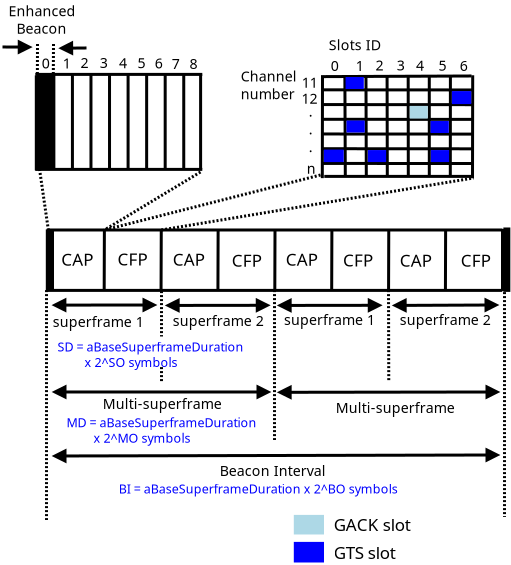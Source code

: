 <?xml version="1.0" encoding="UTF-8"?>
<dia:diagram xmlns:dia="http://www.lysator.liu.se/~alla/dia/">
  <dia:layer name="Background" visible="true" active="true">
    <dia:object type="Standard - Line" version="0" id="O0">
      <dia:attribute name="obj_pos">
        <dia:point val="34.439,8.259"/>
      </dia:attribute>
      <dia:attribute name="obj_bb">
        <dia:rectangle val="34.364,8.184;34.515,13.345"/>
      </dia:attribute>
      <dia:attribute name="conn_endpoints">
        <dia:point val="34.439,8.259"/>
        <dia:point val="34.44,13.27"/>
      </dia:attribute>
      <dia:attribute name="numcp">
        <dia:int val="1"/>
      </dia:attribute>
      <dia:attribute name="line_width">
        <dia:real val="0.15"/>
      </dia:attribute>
      <dia:connections>
        <dia:connection handle="0" to="O36" connection="4"/>
        <dia:connection handle="1" to="O37" connection="4"/>
      </dia:connections>
    </dia:object>
    <dia:object type="Standard - Line" version="0" id="O1">
      <dia:attribute name="obj_pos">
        <dia:point val="35.495,8.254"/>
      </dia:attribute>
      <dia:attribute name="obj_bb">
        <dia:rectangle val="35.415,8.179;35.57,13.345"/>
      </dia:attribute>
      <dia:attribute name="conn_endpoints">
        <dia:point val="35.495,8.254"/>
        <dia:point val="35.49,13.27"/>
      </dia:attribute>
      <dia:attribute name="numcp">
        <dia:int val="1"/>
      </dia:attribute>
      <dia:attribute name="line_width">
        <dia:real val="0.15"/>
      </dia:attribute>
      <dia:connections>
        <dia:connection handle="0" to="O36" connection="5"/>
        <dia:connection handle="1" to="O37" connection="5"/>
      </dia:connections>
    </dia:object>
    <dia:object type="Standard - Line" version="0" id="O2">
      <dia:attribute name="obj_pos">
        <dia:point val="18.194,15.95"/>
      </dia:attribute>
      <dia:attribute name="obj_bb">
        <dia:rectangle val="18.109,15.875;18.269,19.045"/>
      </dia:attribute>
      <dia:attribute name="conn_endpoints">
        <dia:point val="18.194,15.95"/>
        <dia:point val="18.184,18.97"/>
      </dia:attribute>
      <dia:attribute name="numcp">
        <dia:int val="1"/>
      </dia:attribute>
      <dia:attribute name="line_width">
        <dia:real val="0.15"/>
      </dia:attribute>
      <dia:connections>
        <dia:connection handle="0" to="O20" connection="0"/>
        <dia:connection handle="1" to="O21" connection="0"/>
      </dia:connections>
    </dia:object>
    <dia:object type="Standard - Line" version="0" id="O3">
      <dia:attribute name="obj_pos">
        <dia:point val="15.668,8.17"/>
      </dia:attribute>
      <dia:attribute name="obj_bb">
        <dia:rectangle val="15.593,8.095;15.743,12.995"/>
      </dia:attribute>
      <dia:attribute name="conn_endpoints">
        <dia:point val="15.668,8.17"/>
        <dia:point val="15.668,12.92"/>
      </dia:attribute>
      <dia:attribute name="numcp">
        <dia:int val="1"/>
      </dia:attribute>
      <dia:attribute name="line_width">
        <dia:real val="0.15"/>
      </dia:attribute>
      <dia:connections>
        <dia:connection handle="0" to="O65" connection="0"/>
        <dia:connection handle="1" to="O66" connection="0"/>
      </dia:connections>
    </dia:object>
    <dia:object type="Standard - Box" version="0" id="O4">
      <dia:attribute name="obj_pos">
        <dia:point val="14.893,8.21"/>
      </dia:attribute>
      <dia:attribute name="obj_bb">
        <dia:rectangle val="14.818,8.135;15.65,12.925"/>
      </dia:attribute>
      <dia:attribute name="elem_corner">
        <dia:point val="14.893,8.21"/>
      </dia:attribute>
      <dia:attribute name="elem_width">
        <dia:real val="0.682"/>
      </dia:attribute>
      <dia:attribute name="elem_height">
        <dia:real val="4.64"/>
      </dia:attribute>
      <dia:attribute name="border_width">
        <dia:real val="0.15"/>
      </dia:attribute>
      <dia:attribute name="inner_color">
        <dia:color val="#000000"/>
      </dia:attribute>
      <dia:attribute name="show_background">
        <dia:boolean val="true"/>
      </dia:attribute>
    </dia:object>
    <dia:object type="Standard - Text" version="1" id="O5">
      <dia:attribute name="obj_pos">
        <dia:point val="16.035,17.742"/>
      </dia:attribute>
      <dia:attribute name="obj_bb">
        <dia:rectangle val="16.035,16.952;17.723,17.942"/>
      </dia:attribute>
      <dia:attribute name="text">
        <dia:composite type="text">
          <dia:attribute name="string">
            <dia:string>#CAP#</dia:string>
          </dia:attribute>
          <dia:attribute name="font">
            <dia:font family="sans" style="0" name="Helvetica"/>
          </dia:attribute>
          <dia:attribute name="height">
            <dia:real val="1.061"/>
          </dia:attribute>
          <dia:attribute name="pos">
            <dia:point val="16.035,17.742"/>
          </dia:attribute>
          <dia:attribute name="color">
            <dia:color val="#000000"/>
          </dia:attribute>
          <dia:attribute name="alignment">
            <dia:enum val="0"/>
          </dia:attribute>
        </dia:composite>
      </dia:attribute>
      <dia:attribute name="valign">
        <dia:enum val="3"/>
      </dia:attribute>
    </dia:object>
    <dia:object type="Standard - Text" version="1" id="O6">
      <dia:attribute name="obj_pos">
        <dia:point val="18.845,17.722"/>
      </dia:attribute>
      <dia:attribute name="obj_bb">
        <dia:rectangle val="18.845,16.932;20.44,17.922"/>
      </dia:attribute>
      <dia:attribute name="text">
        <dia:composite type="text">
          <dia:attribute name="string">
            <dia:string>#CFP#</dia:string>
          </dia:attribute>
          <dia:attribute name="font">
            <dia:font family="sans" style="0" name="Helvetica"/>
          </dia:attribute>
          <dia:attribute name="height">
            <dia:real val="1.061"/>
          </dia:attribute>
          <dia:attribute name="pos">
            <dia:point val="18.845,17.722"/>
          </dia:attribute>
          <dia:attribute name="color">
            <dia:color val="#000000"/>
          </dia:attribute>
          <dia:attribute name="alignment">
            <dia:enum val="0"/>
          </dia:attribute>
        </dia:composite>
      </dia:attribute>
      <dia:attribute name="valign">
        <dia:enum val="3"/>
      </dia:attribute>
    </dia:object>
    <dia:object type="Standard - Line" version="0" id="O7">
      <dia:attribute name="obj_pos">
        <dia:point val="15.3,18.956"/>
      </dia:attribute>
      <dia:attribute name="obj_bb">
        <dia:rectangle val="15.225,18.881;15.375,30.525"/>
      </dia:attribute>
      <dia:attribute name="conn_endpoints">
        <dia:point val="15.3,18.956"/>
        <dia:point val="15.3,30.45"/>
      </dia:attribute>
      <dia:attribute name="numcp">
        <dia:int val="1"/>
      </dia:attribute>
      <dia:attribute name="line_width">
        <dia:real val="0.15"/>
      </dia:attribute>
      <dia:attribute name="line_style">
        <dia:enum val="4"/>
      </dia:attribute>
    </dia:object>
    <dia:object type="Standard - Line" version="0" id="O8">
      <dia:attribute name="obj_pos">
        <dia:point val="14.85,6.65"/>
      </dia:attribute>
      <dia:attribute name="obj_bb">
        <dia:rectangle val="14.768,6.575;14.925,8.285"/>
      </dia:attribute>
      <dia:attribute name="conn_endpoints">
        <dia:point val="14.85,6.65"/>
        <dia:point val="14.843,8.21"/>
      </dia:attribute>
      <dia:attribute name="numcp">
        <dia:int val="1"/>
      </dia:attribute>
      <dia:attribute name="line_width">
        <dia:real val="0.15"/>
      </dia:attribute>
      <dia:attribute name="line_style">
        <dia:enum val="4"/>
      </dia:attribute>
      <dia:connections>
        <dia:connection handle="1" to="O4" connection="0"/>
      </dia:connections>
    </dia:object>
    <dia:object type="Standard - Line" version="0" id="O9">
      <dia:attribute name="obj_pos">
        <dia:point val="14.95,12.9"/>
      </dia:attribute>
      <dia:attribute name="obj_bb">
        <dia:rectangle val="14.865,12.815;15.485,16.085"/>
      </dia:attribute>
      <dia:attribute name="conn_endpoints">
        <dia:point val="14.95,12.9"/>
        <dia:point val="15.4,16"/>
      </dia:attribute>
      <dia:attribute name="numcp">
        <dia:int val="1"/>
      </dia:attribute>
      <dia:attribute name="line_width">
        <dia:real val="0.15"/>
      </dia:attribute>
      <dia:attribute name="line_style">
        <dia:enum val="4"/>
      </dia:attribute>
      <dia:connections>
        <dia:connection handle="1" to="O73" connection="0"/>
      </dia:connections>
    </dia:object>
    <dia:object type="Standard - Line" version="0" id="O10">
      <dia:attribute name="obj_pos">
        <dia:point val="13.1,6.8"/>
      </dia:attribute>
      <dia:attribute name="obj_bb">
        <dia:rectangle val="13.025,6.432;14.679,7.174"/>
      </dia:attribute>
      <dia:attribute name="conn_endpoints">
        <dia:point val="13.1,6.8"/>
        <dia:point val="14.512,6.805"/>
      </dia:attribute>
      <dia:attribute name="numcp">
        <dia:int val="1"/>
      </dia:attribute>
      <dia:attribute name="line_width">
        <dia:real val="0.15"/>
      </dia:attribute>
      <dia:attribute name="end_arrow">
        <dia:enum val="3"/>
      </dia:attribute>
      <dia:attribute name="end_arrow_length">
        <dia:real val="0.5"/>
      </dia:attribute>
      <dia:attribute name="end_arrow_width">
        <dia:real val="0.5"/>
      </dia:attribute>
    </dia:object>
    <dia:object type="Standard - Line" version="0" id="O11">
      <dia:attribute name="obj_pos">
        <dia:point val="17.3,6.85"/>
      </dia:attribute>
      <dia:attribute name="obj_bb">
        <dia:rectangle val="15.814,6.484;17.376,7.227"/>
      </dia:attribute>
      <dia:attribute name="conn_endpoints">
        <dia:point val="17.3,6.85"/>
        <dia:point val="15.982,6.86"/>
      </dia:attribute>
      <dia:attribute name="numcp">
        <dia:int val="1"/>
      </dia:attribute>
      <dia:attribute name="line_width">
        <dia:real val="0.15"/>
      </dia:attribute>
      <dia:attribute name="end_arrow">
        <dia:enum val="3"/>
      </dia:attribute>
      <dia:attribute name="end_arrow_length">
        <dia:real val="0.5"/>
      </dia:attribute>
      <dia:attribute name="end_arrow_width">
        <dia:real val="0.5"/>
      </dia:attribute>
    </dia:object>
    <dia:object type="Standard - Text" version="1" id="O12">
      <dia:attribute name="obj_pos">
        <dia:point val="13.405,5.258"/>
      </dia:attribute>
      <dia:attribute name="obj_bb">
        <dia:rectangle val="13.405,4.601;16.902,6.311"/>
      </dia:attribute>
      <dia:attribute name="text">
        <dia:composite type="text">
          <dia:attribute name="string">
            <dia:string>#Enhanced
  Beacon#</dia:string>
          </dia:attribute>
          <dia:attribute name="font">
            <dia:font family="sans" style="0" name="Helvetica"/>
          </dia:attribute>
          <dia:attribute name="height">
            <dia:real val="0.885"/>
          </dia:attribute>
          <dia:attribute name="pos">
            <dia:point val="13.405,5.258"/>
          </dia:attribute>
          <dia:attribute name="color">
            <dia:color val="#000000"/>
          </dia:attribute>
          <dia:attribute name="alignment">
            <dia:enum val="0"/>
          </dia:attribute>
        </dia:composite>
      </dia:attribute>
      <dia:attribute name="valign">
        <dia:enum val="3"/>
      </dia:attribute>
    </dia:object>
    <dia:object type="Standard - Line" version="0" id="O13">
      <dia:attribute name="obj_pos">
        <dia:point val="15.644,19.706"/>
      </dia:attribute>
      <dia:attribute name="obj_bb">
        <dia:rectangle val="15.552,19.329;20.843,20.077"/>
      </dia:attribute>
      <dia:attribute name="conn_endpoints">
        <dia:point val="15.644,19.706"/>
        <dia:point val="20.75,19.7"/>
      </dia:attribute>
      <dia:attribute name="numcp">
        <dia:int val="1"/>
      </dia:attribute>
      <dia:attribute name="line_width">
        <dia:real val="0.15"/>
      </dia:attribute>
      <dia:attribute name="start_arrow">
        <dia:enum val="3"/>
      </dia:attribute>
      <dia:attribute name="start_arrow_length">
        <dia:real val="0.5"/>
      </dia:attribute>
      <dia:attribute name="start_arrow_width">
        <dia:real val="0.5"/>
      </dia:attribute>
      <dia:attribute name="end_arrow">
        <dia:enum val="3"/>
      </dia:attribute>
      <dia:attribute name="end_arrow_length">
        <dia:real val="0.5"/>
      </dia:attribute>
      <dia:attribute name="end_arrow_width">
        <dia:real val="0.5"/>
      </dia:attribute>
    </dia:object>
    <dia:object type="Standard - Text" version="1" id="O14">
      <dia:attribute name="obj_pos">
        <dia:point val="16.152,25.808"/>
      </dia:attribute>
      <dia:attribute name="obj_bb">
        <dia:rectangle val="16.152,25.231;26.559,26.735"/>
      </dia:attribute>
      <dia:attribute name="text">
        <dia:composite type="text">
          <dia:attribute name="string">
            <dia:string># MD = aBaseSuperframeDuration
          x 2^MO symbols#</dia:string>
          </dia:attribute>
          <dia:attribute name="font">
            <dia:font family="sans" style="0" name="Helvetica"/>
          </dia:attribute>
          <dia:attribute name="height">
            <dia:real val="0.779"/>
          </dia:attribute>
          <dia:attribute name="pos">
            <dia:point val="16.152,25.808"/>
          </dia:attribute>
          <dia:attribute name="color">
            <dia:color val="#0000ff"/>
          </dia:attribute>
          <dia:attribute name="alignment">
            <dia:enum val="0"/>
          </dia:attribute>
        </dia:composite>
      </dia:attribute>
      <dia:attribute name="valign">
        <dia:enum val="3"/>
      </dia:attribute>
    </dia:object>
    <dia:object type="Standard - Line" version="0" id="O15">
      <dia:attribute name="obj_pos">
        <dia:point val="15.65,27.25"/>
      </dia:attribute>
      <dia:attribute name="obj_bb">
        <dia:rectangle val="15.557,26.83;37.993,27.62"/>
      </dia:attribute>
      <dia:attribute name="conn_endpoints">
        <dia:point val="15.65,27.25"/>
        <dia:point val="37.9,27.2"/>
      </dia:attribute>
      <dia:attribute name="numcp">
        <dia:int val="1"/>
      </dia:attribute>
      <dia:attribute name="line_width">
        <dia:real val="0.15"/>
      </dia:attribute>
      <dia:attribute name="start_arrow">
        <dia:enum val="3"/>
      </dia:attribute>
      <dia:attribute name="start_arrow_length">
        <dia:real val="0.5"/>
      </dia:attribute>
      <dia:attribute name="start_arrow_width">
        <dia:real val="0.5"/>
      </dia:attribute>
      <dia:attribute name="end_arrow">
        <dia:enum val="3"/>
      </dia:attribute>
      <dia:attribute name="end_arrow_length">
        <dia:real val="0.5"/>
      </dia:attribute>
      <dia:attribute name="end_arrow_width">
        <dia:real val="0.5"/>
      </dia:attribute>
    </dia:object>
    <dia:object type="Standard - Text" version="1" id="O16">
      <dia:attribute name="obj_pos">
        <dia:point val="18.918,29.126"/>
      </dia:attribute>
      <dia:attribute name="obj_bb">
        <dia:rectangle val="18.918,28.548;34.078,29.273"/>
      </dia:attribute>
      <dia:attribute name="text">
        <dia:composite type="text">
          <dia:attribute name="string">
            <dia:string>#BI = aBaseSuperframeDuration x 2^BO symbols#</dia:string>
          </dia:attribute>
          <dia:attribute name="font">
            <dia:font family="sans" style="0" name="Helvetica"/>
          </dia:attribute>
          <dia:attribute name="height">
            <dia:real val="0.779"/>
          </dia:attribute>
          <dia:attribute name="pos">
            <dia:point val="18.918,29.126"/>
          </dia:attribute>
          <dia:attribute name="color">
            <dia:color val="#0000ff"/>
          </dia:attribute>
          <dia:attribute name="alignment">
            <dia:enum val="0"/>
          </dia:attribute>
        </dia:composite>
      </dia:attribute>
      <dia:attribute name="valign">
        <dia:enum val="3"/>
      </dia:attribute>
    </dia:object>
    <dia:object type="Standard - Line" version="0" id="O17">
      <dia:attribute name="obj_pos">
        <dia:point val="29,13.2"/>
      </dia:attribute>
      <dia:attribute name="obj_bb">
        <dia:rectangle val="18.102,13.109;29.091,16.041"/>
      </dia:attribute>
      <dia:attribute name="conn_endpoints">
        <dia:point val="29,13.2"/>
        <dia:point val="18.194,15.95"/>
      </dia:attribute>
      <dia:attribute name="numcp">
        <dia:int val="1"/>
      </dia:attribute>
      <dia:attribute name="line_width">
        <dia:real val="0.15"/>
      </dia:attribute>
      <dia:attribute name="line_style">
        <dia:enum val="4"/>
      </dia:attribute>
      <dia:connections>
        <dia:connection handle="1" to="O20" connection="0"/>
      </dia:connections>
    </dia:object>
    <dia:object type="Standard - Line" version="0" id="O18">
      <dia:attribute name="obj_pos">
        <dia:point val="15.65,24.05"/>
      </dia:attribute>
      <dia:attribute name="obj_bb">
        <dia:rectangle val="15.557,23.679;26.543,24.421"/>
      </dia:attribute>
      <dia:attribute name="conn_endpoints">
        <dia:point val="15.65,24.05"/>
        <dia:point val="26.45,24.05"/>
      </dia:attribute>
      <dia:attribute name="numcp">
        <dia:int val="1"/>
      </dia:attribute>
      <dia:attribute name="line_width">
        <dia:real val="0.15"/>
      </dia:attribute>
      <dia:attribute name="start_arrow">
        <dia:enum val="3"/>
      </dia:attribute>
      <dia:attribute name="start_arrow_length">
        <dia:real val="0.5"/>
      </dia:attribute>
      <dia:attribute name="start_arrow_width">
        <dia:real val="0.5"/>
      </dia:attribute>
      <dia:attribute name="end_arrow">
        <dia:enum val="3"/>
      </dia:attribute>
      <dia:attribute name="end_arrow_length">
        <dia:real val="0.5"/>
      </dia:attribute>
      <dia:attribute name="end_arrow_width">
        <dia:real val="0.5"/>
      </dia:attribute>
    </dia:object>
    <dia:object type="Standard - Text" version="1" id="O19">
      <dia:attribute name="obj_pos">
        <dia:point val="29.415,6.96"/>
      </dia:attribute>
      <dia:attribute name="obj_bb">
        <dia:rectangle val="29.415,6.303;32.117,7.128"/>
      </dia:attribute>
      <dia:attribute name="text">
        <dia:composite type="text">
          <dia:attribute name="string">
            <dia:string>#Slots ID#</dia:string>
          </dia:attribute>
          <dia:attribute name="font">
            <dia:font family="sans" style="0" name="Helvetica"/>
          </dia:attribute>
          <dia:attribute name="height">
            <dia:real val="0.885"/>
          </dia:attribute>
          <dia:attribute name="pos">
            <dia:point val="29.415,6.96"/>
          </dia:attribute>
          <dia:attribute name="color">
            <dia:color val="#000000"/>
          </dia:attribute>
          <dia:attribute name="alignment">
            <dia:enum val="0"/>
          </dia:attribute>
        </dia:composite>
      </dia:attribute>
      <dia:attribute name="valign">
        <dia:enum val="3"/>
      </dia:attribute>
    </dia:object>
    <dia:object type="Standard - Line" version="0" id="O20">
      <dia:attribute name="obj_pos">
        <dia:point val="15.35,15.95"/>
      </dia:attribute>
      <dia:attribute name="obj_bb">
        <dia:rectangle val="15.275,15.875;38.175,16.025"/>
      </dia:attribute>
      <dia:attribute name="conn_endpoints">
        <dia:point val="15.35,15.95"/>
        <dia:point val="38.1,15.95"/>
      </dia:attribute>
      <dia:attribute name="numcp">
        <dia:int val="7"/>
      </dia:attribute>
      <dia:attribute name="line_width">
        <dia:real val="0.15"/>
      </dia:attribute>
    </dia:object>
    <dia:object type="Standard - Line" version="0" id="O21">
      <dia:attribute name="obj_pos">
        <dia:point val="15.34,18.97"/>
      </dia:attribute>
      <dia:attribute name="obj_bb">
        <dia:rectangle val="15.265,18.895;38.165,19.045"/>
      </dia:attribute>
      <dia:attribute name="conn_endpoints">
        <dia:point val="15.34,18.97"/>
        <dia:point val="38.09,18.97"/>
      </dia:attribute>
      <dia:attribute name="numcp">
        <dia:int val="7"/>
      </dia:attribute>
      <dia:attribute name="line_width">
        <dia:real val="0.15"/>
      </dia:attribute>
    </dia:object>
    <dia:object type="Standard - Line" version="0" id="O22">
      <dia:attribute name="obj_pos">
        <dia:point val="21.038,15.95"/>
      </dia:attribute>
      <dia:attribute name="obj_bb">
        <dia:rectangle val="20.952,15.875;21.113,19.045"/>
      </dia:attribute>
      <dia:attribute name="conn_endpoints">
        <dia:point val="21.038,15.95"/>
        <dia:point val="21.027,18.97"/>
      </dia:attribute>
      <dia:attribute name="numcp">
        <dia:int val="1"/>
      </dia:attribute>
      <dia:attribute name="line_width">
        <dia:real val="0.15"/>
      </dia:attribute>
      <dia:connections>
        <dia:connection handle="0" to="O20" connection="1"/>
        <dia:connection handle="1" to="O21" connection="1"/>
      </dia:connections>
    </dia:object>
    <dia:object type="Standard - Line" version="0" id="O23">
      <dia:attribute name="obj_pos">
        <dia:point val="23.881,15.95"/>
      </dia:attribute>
      <dia:attribute name="obj_bb">
        <dia:rectangle val="23.796,15.875;23.956,19.045"/>
      </dia:attribute>
      <dia:attribute name="conn_endpoints">
        <dia:point val="23.881,15.95"/>
        <dia:point val="23.871,18.97"/>
      </dia:attribute>
      <dia:attribute name="numcp">
        <dia:int val="1"/>
      </dia:attribute>
      <dia:attribute name="line_width">
        <dia:real val="0.15"/>
      </dia:attribute>
      <dia:connections>
        <dia:connection handle="0" to="O20" connection="2"/>
        <dia:connection handle="1" to="O21" connection="2"/>
      </dia:connections>
    </dia:object>
    <dia:object type="Standard - Line" version="0" id="O24">
      <dia:attribute name="obj_pos">
        <dia:point val="26.725,15.95"/>
      </dia:attribute>
      <dia:attribute name="obj_bb">
        <dia:rectangle val="26.64,15.875;26.8,19.045"/>
      </dia:attribute>
      <dia:attribute name="conn_endpoints">
        <dia:point val="26.725,15.95"/>
        <dia:point val="26.715,18.97"/>
      </dia:attribute>
      <dia:attribute name="numcp">
        <dia:int val="1"/>
      </dia:attribute>
      <dia:attribute name="line_width">
        <dia:real val="0.15"/>
      </dia:attribute>
      <dia:connections>
        <dia:connection handle="0" to="O20" connection="3"/>
        <dia:connection handle="1" to="O21" connection="3"/>
      </dia:connections>
    </dia:object>
    <dia:object type="Standard - Line" version="0" id="O25">
      <dia:attribute name="obj_pos">
        <dia:point val="29.569,15.95"/>
      </dia:attribute>
      <dia:attribute name="obj_bb">
        <dia:rectangle val="29.484,15.875;29.644,19.045"/>
      </dia:attribute>
      <dia:attribute name="conn_endpoints">
        <dia:point val="29.569,15.95"/>
        <dia:point val="29.559,18.97"/>
      </dia:attribute>
      <dia:attribute name="numcp">
        <dia:int val="1"/>
      </dia:attribute>
      <dia:attribute name="line_width">
        <dia:real val="0.15"/>
      </dia:attribute>
      <dia:connections>
        <dia:connection handle="0" to="O20" connection="4"/>
        <dia:connection handle="1" to="O21" connection="4"/>
      </dia:connections>
    </dia:object>
    <dia:object type="Standard - Line" version="0" id="O26">
      <dia:attribute name="obj_pos">
        <dia:point val="32.413,15.95"/>
      </dia:attribute>
      <dia:attribute name="obj_bb">
        <dia:rectangle val="32.327,15.875;32.488,19.045"/>
      </dia:attribute>
      <dia:attribute name="conn_endpoints">
        <dia:point val="32.413,15.95"/>
        <dia:point val="32.403,18.97"/>
      </dia:attribute>
      <dia:attribute name="numcp">
        <dia:int val="1"/>
      </dia:attribute>
      <dia:attribute name="line_width">
        <dia:real val="0.15"/>
      </dia:attribute>
      <dia:connections>
        <dia:connection handle="0" to="O20" connection="5"/>
        <dia:connection handle="1" to="O21" connection="5"/>
      </dia:connections>
    </dia:object>
    <dia:object type="Standard - Line" version="0" id="O27">
      <dia:attribute name="obj_pos">
        <dia:point val="38.1,15.9"/>
      </dia:attribute>
      <dia:attribute name="obj_bb">
        <dia:rectangle val="38.025,15.825;38.175,19.075"/>
      </dia:attribute>
      <dia:attribute name="conn_endpoints">
        <dia:point val="38.1,15.9"/>
        <dia:point val="38.1,19"/>
      </dia:attribute>
      <dia:attribute name="numcp">
        <dia:int val="1"/>
      </dia:attribute>
      <dia:attribute name="line_width">
        <dia:real val="0.15"/>
      </dia:attribute>
    </dia:object>
    <dia:object type="Standard - Line" version="0" id="O28">
      <dia:attribute name="obj_pos">
        <dia:point val="35.256,15.95"/>
      </dia:attribute>
      <dia:attribute name="obj_bb">
        <dia:rectangle val="35.171,15.875;35.331,19.045"/>
      </dia:attribute>
      <dia:attribute name="conn_endpoints">
        <dia:point val="35.256,15.95"/>
        <dia:point val="35.246,18.97"/>
      </dia:attribute>
      <dia:attribute name="numcp">
        <dia:int val="1"/>
      </dia:attribute>
      <dia:attribute name="line_width">
        <dia:real val="0.15"/>
      </dia:attribute>
      <dia:connections>
        <dia:connection handle="0" to="O20" connection="6"/>
        <dia:connection handle="1" to="O21" connection="6"/>
      </dia:connections>
    </dia:object>
    <dia:object type="Standard - Line" version="0" id="O29">
      <dia:attribute name="obj_pos">
        <dia:point val="15.34,15.92"/>
      </dia:attribute>
      <dia:attribute name="obj_bb">
        <dia:rectangle val="15.265,15.845;15.415,19.095"/>
      </dia:attribute>
      <dia:attribute name="conn_endpoints">
        <dia:point val="15.34,15.92"/>
        <dia:point val="15.34,19.02"/>
      </dia:attribute>
      <dia:attribute name="numcp">
        <dia:int val="1"/>
      </dia:attribute>
      <dia:attribute name="line_width">
        <dia:real val="0.15"/>
      </dia:attribute>
    </dia:object>
    <dia:object type="Standard - Text" version="1" id="O30">
      <dia:attribute name="obj_pos">
        <dia:point val="24.565,17.785"/>
      </dia:attribute>
      <dia:attribute name="obj_bb">
        <dia:rectangle val="24.565,16.995;26.16,17.985"/>
      </dia:attribute>
      <dia:attribute name="text">
        <dia:composite type="text">
          <dia:attribute name="string">
            <dia:string>#CFP#</dia:string>
          </dia:attribute>
          <dia:attribute name="font">
            <dia:font family="sans" style="0" name="Helvetica"/>
          </dia:attribute>
          <dia:attribute name="height">
            <dia:real val="1.061"/>
          </dia:attribute>
          <dia:attribute name="pos">
            <dia:point val="24.565,17.785"/>
          </dia:attribute>
          <dia:attribute name="color">
            <dia:color val="#000000"/>
          </dia:attribute>
          <dia:attribute name="alignment">
            <dia:enum val="0"/>
          </dia:attribute>
        </dia:composite>
      </dia:attribute>
      <dia:attribute name="valign">
        <dia:enum val="3"/>
      </dia:attribute>
    </dia:object>
    <dia:object type="Standard - Text" version="1" id="O31">
      <dia:attribute name="obj_pos">
        <dia:point val="30.13,17.78"/>
      </dia:attribute>
      <dia:attribute name="obj_bb">
        <dia:rectangle val="30.13,16.99;31.725,17.98"/>
      </dia:attribute>
      <dia:attribute name="text">
        <dia:composite type="text">
          <dia:attribute name="string">
            <dia:string>#CFP#</dia:string>
          </dia:attribute>
          <dia:attribute name="font">
            <dia:font family="sans" style="0" name="Helvetica"/>
          </dia:attribute>
          <dia:attribute name="height">
            <dia:real val="1.061"/>
          </dia:attribute>
          <dia:attribute name="pos">
            <dia:point val="30.13,17.78"/>
          </dia:attribute>
          <dia:attribute name="color">
            <dia:color val="#000000"/>
          </dia:attribute>
          <dia:attribute name="alignment">
            <dia:enum val="0"/>
          </dia:attribute>
        </dia:composite>
      </dia:attribute>
      <dia:attribute name="valign">
        <dia:enum val="3"/>
      </dia:attribute>
    </dia:object>
    <dia:object type="Standard - Text" version="1" id="O32">
      <dia:attribute name="obj_pos">
        <dia:point val="36.015,17.785"/>
      </dia:attribute>
      <dia:attribute name="obj_bb">
        <dia:rectangle val="36.015,16.995;37.61,17.985"/>
      </dia:attribute>
      <dia:attribute name="text">
        <dia:composite type="text">
          <dia:attribute name="string">
            <dia:string>#CFP#</dia:string>
          </dia:attribute>
          <dia:attribute name="font">
            <dia:font family="sans" style="0" name="Helvetica"/>
          </dia:attribute>
          <dia:attribute name="height">
            <dia:real val="1.061"/>
          </dia:attribute>
          <dia:attribute name="pos">
            <dia:point val="36.015,17.785"/>
          </dia:attribute>
          <dia:attribute name="color">
            <dia:color val="#000000"/>
          </dia:attribute>
          <dia:attribute name="alignment">
            <dia:enum val="0"/>
          </dia:attribute>
        </dia:composite>
      </dia:attribute>
      <dia:attribute name="valign">
        <dia:enum val="3"/>
      </dia:attribute>
    </dia:object>
    <dia:object type="Standard - Text" version="1" id="O33">
      <dia:attribute name="obj_pos">
        <dia:point val="21.615,17.735"/>
      </dia:attribute>
      <dia:attribute name="obj_bb">
        <dia:rectangle val="21.615,16.945;23.302,17.935"/>
      </dia:attribute>
      <dia:attribute name="text">
        <dia:composite type="text">
          <dia:attribute name="string">
            <dia:string>#CAP#</dia:string>
          </dia:attribute>
          <dia:attribute name="font">
            <dia:font family="sans" style="0" name="Helvetica"/>
          </dia:attribute>
          <dia:attribute name="height">
            <dia:real val="1.061"/>
          </dia:attribute>
          <dia:attribute name="pos">
            <dia:point val="21.615,17.735"/>
          </dia:attribute>
          <dia:attribute name="color">
            <dia:color val="#000000"/>
          </dia:attribute>
          <dia:attribute name="alignment">
            <dia:enum val="0"/>
          </dia:attribute>
        </dia:composite>
      </dia:attribute>
      <dia:attribute name="valign">
        <dia:enum val="3"/>
      </dia:attribute>
    </dia:object>
    <dia:object type="Standard - Text" version="1" id="O34">
      <dia:attribute name="obj_pos">
        <dia:point val="27.265,17.735"/>
      </dia:attribute>
      <dia:attribute name="obj_bb">
        <dia:rectangle val="27.265,16.945;28.953,17.935"/>
      </dia:attribute>
      <dia:attribute name="text">
        <dia:composite type="text">
          <dia:attribute name="string">
            <dia:string>#CAP#</dia:string>
          </dia:attribute>
          <dia:attribute name="font">
            <dia:font family="sans" style="0" name="Helvetica"/>
          </dia:attribute>
          <dia:attribute name="height">
            <dia:real val="1.061"/>
          </dia:attribute>
          <dia:attribute name="pos">
            <dia:point val="27.265,17.735"/>
          </dia:attribute>
          <dia:attribute name="color">
            <dia:color val="#000000"/>
          </dia:attribute>
          <dia:attribute name="alignment">
            <dia:enum val="0"/>
          </dia:attribute>
        </dia:composite>
      </dia:attribute>
      <dia:attribute name="valign">
        <dia:enum val="3"/>
      </dia:attribute>
    </dia:object>
    <dia:object type="Standard - Text" version="1" id="O35">
      <dia:attribute name="obj_pos">
        <dia:point val="32.965,17.785"/>
      </dia:attribute>
      <dia:attribute name="obj_bb">
        <dia:rectangle val="32.965,16.995;34.653,17.985"/>
      </dia:attribute>
      <dia:attribute name="text">
        <dia:composite type="text">
          <dia:attribute name="string">
            <dia:string>#CAP#</dia:string>
          </dia:attribute>
          <dia:attribute name="font">
            <dia:font family="sans" style="0" name="Helvetica"/>
          </dia:attribute>
          <dia:attribute name="height">
            <dia:real val="1.061"/>
          </dia:attribute>
          <dia:attribute name="pos">
            <dia:point val="32.965,17.785"/>
          </dia:attribute>
          <dia:attribute name="color">
            <dia:color val="#000000"/>
          </dia:attribute>
          <dia:attribute name="alignment">
            <dia:enum val="0"/>
          </dia:attribute>
        </dia:composite>
      </dia:attribute>
      <dia:attribute name="valign">
        <dia:enum val="3"/>
      </dia:attribute>
    </dia:object>
    <dia:object type="Standard - Line" version="0" id="O36">
      <dia:attribute name="obj_pos">
        <dia:point val="29.163,8.281"/>
      </dia:attribute>
      <dia:attribute name="obj_bb">
        <dia:rectangle val="29.087,8.175;36.625,8.357"/>
      </dia:attribute>
      <dia:attribute name="conn_endpoints">
        <dia:point val="29.163,8.281"/>
        <dia:point val="36.55,8.25"/>
      </dia:attribute>
      <dia:attribute name="numcp">
        <dia:int val="6"/>
      </dia:attribute>
      <dia:attribute name="line_width">
        <dia:real val="0.15"/>
      </dia:attribute>
    </dia:object>
    <dia:object type="Standard - Line" version="0" id="O37">
      <dia:attribute name="obj_pos">
        <dia:point val="29.19,13.27"/>
      </dia:attribute>
      <dia:attribute name="obj_bb">
        <dia:rectangle val="29.115,13.195;36.615,13.345"/>
      </dia:attribute>
      <dia:attribute name="conn_endpoints">
        <dia:point val="29.19,13.27"/>
        <dia:point val="36.54,13.27"/>
      </dia:attribute>
      <dia:attribute name="numcp">
        <dia:int val="6"/>
      </dia:attribute>
      <dia:attribute name="line_width">
        <dia:real val="0.15"/>
      </dia:attribute>
    </dia:object>
    <dia:object type="Standard - Line" version="0" id="O38">
      <dia:attribute name="obj_pos">
        <dia:point val="33.384,8.263"/>
      </dia:attribute>
      <dia:attribute name="obj_bb">
        <dia:rectangle val="33.309,8.188;33.465,13.345"/>
      </dia:attribute>
      <dia:attribute name="conn_endpoints">
        <dia:point val="33.384,8.263"/>
        <dia:point val="33.39,13.27"/>
      </dia:attribute>
      <dia:attribute name="numcp">
        <dia:int val="1"/>
      </dia:attribute>
      <dia:attribute name="line_width">
        <dia:real val="0.15"/>
      </dia:attribute>
      <dia:connections>
        <dia:connection handle="0" to="O36" connection="3"/>
        <dia:connection handle="1" to="O37" connection="3"/>
      </dia:connections>
    </dia:object>
    <dia:object type="Standard - Line" version="0" id="O39">
      <dia:attribute name="obj_pos">
        <dia:point val="32.329,8.268"/>
      </dia:attribute>
      <dia:attribute name="obj_bb">
        <dia:rectangle val="32.253,8.193;32.415,13.345"/>
      </dia:attribute>
      <dia:attribute name="conn_endpoints">
        <dia:point val="32.329,8.268"/>
        <dia:point val="32.34,13.27"/>
      </dia:attribute>
      <dia:attribute name="numcp">
        <dia:int val="1"/>
      </dia:attribute>
      <dia:attribute name="line_width">
        <dia:real val="0.15"/>
      </dia:attribute>
      <dia:connections>
        <dia:connection handle="0" to="O36" connection="2"/>
        <dia:connection handle="1" to="O37" connection="2"/>
      </dia:connections>
    </dia:object>
    <dia:object type="Standard - Line" version="0" id="O40">
      <dia:attribute name="obj_pos">
        <dia:point val="31.273,8.272"/>
      </dia:attribute>
      <dia:attribute name="obj_bb">
        <dia:rectangle val="31.198,8.197;31.365,13.345"/>
      </dia:attribute>
      <dia:attribute name="conn_endpoints">
        <dia:point val="31.273,8.272"/>
        <dia:point val="31.29,13.27"/>
      </dia:attribute>
      <dia:attribute name="numcp">
        <dia:int val="1"/>
      </dia:attribute>
      <dia:attribute name="line_width">
        <dia:real val="0.15"/>
      </dia:attribute>
      <dia:connections>
        <dia:connection handle="0" to="O36" connection="1"/>
        <dia:connection handle="1" to="O37" connection="1"/>
      </dia:connections>
    </dia:object>
    <dia:object type="Standard - Line" version="0" id="O41">
      <dia:attribute name="obj_pos">
        <dia:point val="30.218,8.277"/>
      </dia:attribute>
      <dia:attribute name="obj_bb">
        <dia:rectangle val="30.142,8.201;30.315,13.345"/>
      </dia:attribute>
      <dia:attribute name="conn_endpoints">
        <dia:point val="30.218,8.277"/>
        <dia:point val="30.24,13.27"/>
      </dia:attribute>
      <dia:attribute name="numcp">
        <dia:int val="1"/>
      </dia:attribute>
      <dia:attribute name="line_width">
        <dia:real val="0.15"/>
      </dia:attribute>
      <dia:connections>
        <dia:connection handle="0" to="O36" connection="0"/>
        <dia:connection handle="1" to="O37" connection="0"/>
      </dia:connections>
    </dia:object>
    <dia:object type="Standard - Line" version="0" id="O42">
      <dia:attribute name="obj_pos">
        <dia:point val="36.61,8.213"/>
      </dia:attribute>
      <dia:attribute name="obj_bb">
        <dia:rectangle val="36.525,8.137;36.685,13.438"/>
      </dia:attribute>
      <dia:attribute name="conn_endpoints">
        <dia:point val="36.61,8.213"/>
        <dia:point val="36.6,13.363"/>
      </dia:attribute>
      <dia:attribute name="numcp">
        <dia:int val="6"/>
      </dia:attribute>
      <dia:attribute name="line_width">
        <dia:real val="0.15"/>
      </dia:attribute>
    </dia:object>
    <dia:object type="Standard - Line" version="0" id="O43">
      <dia:attribute name="obj_pos">
        <dia:point val="29.1,8.208"/>
      </dia:attribute>
      <dia:attribute name="obj_bb">
        <dia:rectangle val="29.015,8.133;29.175,13.433"/>
      </dia:attribute>
      <dia:attribute name="conn_endpoints">
        <dia:point val="29.1,8.208"/>
        <dia:point val="29.09,13.357"/>
      </dia:attribute>
      <dia:attribute name="numcp">
        <dia:int val="6"/>
      </dia:attribute>
      <dia:attribute name="line_width">
        <dia:real val="0.15"/>
      </dia:attribute>
    </dia:object>
    <dia:object type="Standard - Line" version="0" id="O44">
      <dia:attribute name="obj_pos">
        <dia:point val="29.099,8.943"/>
      </dia:attribute>
      <dia:attribute name="obj_bb">
        <dia:rectangle val="29.024,8.868;36.684,9.023"/>
      </dia:attribute>
      <dia:attribute name="conn_endpoints">
        <dia:point val="29.099,8.943"/>
        <dia:point val="36.609,8.948"/>
      </dia:attribute>
      <dia:attribute name="numcp">
        <dia:int val="1"/>
      </dia:attribute>
      <dia:attribute name="line_width">
        <dia:real val="0.15"/>
      </dia:attribute>
      <dia:connections>
        <dia:connection handle="0" to="O43" connection="0"/>
        <dia:connection handle="1" to="O42" connection="0"/>
      </dia:connections>
    </dia:object>
    <dia:object type="Standard - Line" version="0" id="O45">
      <dia:attribute name="obj_pos">
        <dia:point val="29.097,9.679"/>
      </dia:attribute>
      <dia:attribute name="obj_bb">
        <dia:rectangle val="29.022,9.604;36.682,9.759"/>
      </dia:attribute>
      <dia:attribute name="conn_endpoints">
        <dia:point val="29.097,9.679"/>
        <dia:point val="36.607,9.684"/>
      </dia:attribute>
      <dia:attribute name="numcp">
        <dia:int val="1"/>
      </dia:attribute>
      <dia:attribute name="line_width">
        <dia:real val="0.15"/>
      </dia:attribute>
      <dia:connections>
        <dia:connection handle="0" to="O43" connection="1"/>
        <dia:connection handle="1" to="O42" connection="1"/>
      </dia:connections>
    </dia:object>
    <dia:object type="Standard - Line" version="0" id="O46">
      <dia:attribute name="obj_pos">
        <dia:point val="29.096,10.415"/>
      </dia:attribute>
      <dia:attribute name="obj_bb">
        <dia:rectangle val="29.021,10.34;36.681,10.495"/>
      </dia:attribute>
      <dia:attribute name="conn_endpoints">
        <dia:point val="29.096,10.415"/>
        <dia:point val="36.606,10.42"/>
      </dia:attribute>
      <dia:attribute name="numcp">
        <dia:int val="1"/>
      </dia:attribute>
      <dia:attribute name="line_width">
        <dia:real val="0.15"/>
      </dia:attribute>
      <dia:connections>
        <dia:connection handle="0" to="O43" connection="2"/>
        <dia:connection handle="1" to="O42" connection="2"/>
      </dia:connections>
    </dia:object>
    <dia:object type="Standard - Line" version="0" id="O47">
      <dia:attribute name="obj_pos">
        <dia:point val="29.095,11.15"/>
      </dia:attribute>
      <dia:attribute name="obj_bb">
        <dia:rectangle val="29.019,11.075;36.679,11.23"/>
      </dia:attribute>
      <dia:attribute name="conn_endpoints">
        <dia:point val="29.095,11.15"/>
        <dia:point val="36.604,11.155"/>
      </dia:attribute>
      <dia:attribute name="numcp">
        <dia:int val="1"/>
      </dia:attribute>
      <dia:attribute name="line_width">
        <dia:real val="0.15"/>
      </dia:attribute>
      <dia:connections>
        <dia:connection handle="0" to="O43" connection="3"/>
        <dia:connection handle="1" to="O42" connection="3"/>
      </dia:connections>
    </dia:object>
    <dia:object type="Standard - Line" version="0" id="O48">
      <dia:attribute name="obj_pos">
        <dia:point val="29.093,11.886"/>
      </dia:attribute>
      <dia:attribute name="obj_bb">
        <dia:rectangle val="29.018,11.811;36.678,11.966"/>
      </dia:attribute>
      <dia:attribute name="conn_endpoints">
        <dia:point val="29.093,11.886"/>
        <dia:point val="36.603,11.891"/>
      </dia:attribute>
      <dia:attribute name="numcp">
        <dia:int val="1"/>
      </dia:attribute>
      <dia:attribute name="line_width">
        <dia:real val="0.15"/>
      </dia:attribute>
      <dia:connections>
        <dia:connection handle="0" to="O43" connection="4"/>
        <dia:connection handle="1" to="O42" connection="4"/>
      </dia:connections>
    </dia:object>
    <dia:object type="Standard - Line" version="0" id="O49">
      <dia:attribute name="obj_pos">
        <dia:point val="29.092,12.622"/>
      </dia:attribute>
      <dia:attribute name="obj_bb">
        <dia:rectangle val="29.017,12.547;36.676,12.702"/>
      </dia:attribute>
      <dia:attribute name="conn_endpoints">
        <dia:point val="29.092,12.622"/>
        <dia:point val="36.602,12.627"/>
      </dia:attribute>
      <dia:attribute name="numcp">
        <dia:int val="1"/>
      </dia:attribute>
      <dia:attribute name="line_width">
        <dia:real val="0.15"/>
      </dia:attribute>
      <dia:connections>
        <dia:connection handle="0" to="O43" connection="5"/>
        <dia:connection handle="1" to="O42" connection="5"/>
      </dia:connections>
    </dia:object>
    <dia:object type="Standard - Text" version="1" id="O50">
      <dia:attribute name="obj_pos">
        <dia:point val="29.515,7.996"/>
      </dia:attribute>
      <dia:attribute name="obj_bb">
        <dia:rectangle val="29.515,7.338;29.965,8.163"/>
      </dia:attribute>
      <dia:attribute name="text">
        <dia:composite type="text">
          <dia:attribute name="string">
            <dia:string>#0#</dia:string>
          </dia:attribute>
          <dia:attribute name="font">
            <dia:font family="sans" style="0" name="Helvetica"/>
          </dia:attribute>
          <dia:attribute name="height">
            <dia:real val="0.885"/>
          </dia:attribute>
          <dia:attribute name="pos">
            <dia:point val="29.515,7.996"/>
          </dia:attribute>
          <dia:attribute name="color">
            <dia:color val="#000000"/>
          </dia:attribute>
          <dia:attribute name="alignment">
            <dia:enum val="0"/>
          </dia:attribute>
        </dia:composite>
      </dia:attribute>
      <dia:attribute name="valign">
        <dia:enum val="3"/>
      </dia:attribute>
    </dia:object>
    <dia:object type="Standard - Text" version="1" id="O51">
      <dia:attribute name="obj_pos">
        <dia:point val="30.758,7.999"/>
      </dia:attribute>
      <dia:attribute name="obj_bb">
        <dia:rectangle val="30.758,7.342;31.208,8.167"/>
      </dia:attribute>
      <dia:attribute name="text">
        <dia:composite type="text">
          <dia:attribute name="string">
            <dia:string>#1#</dia:string>
          </dia:attribute>
          <dia:attribute name="font">
            <dia:font family="sans" style="0" name="Helvetica"/>
          </dia:attribute>
          <dia:attribute name="height">
            <dia:real val="0.885"/>
          </dia:attribute>
          <dia:attribute name="pos">
            <dia:point val="30.758,7.999"/>
          </dia:attribute>
          <dia:attribute name="color">
            <dia:color val="#000000"/>
          </dia:attribute>
          <dia:attribute name="alignment">
            <dia:enum val="0"/>
          </dia:attribute>
        </dia:composite>
      </dia:attribute>
      <dia:attribute name="valign">
        <dia:enum val="3"/>
      </dia:attribute>
    </dia:object>
    <dia:object type="Standard - Text" version="1" id="O52">
      <dia:attribute name="obj_pos">
        <dia:point val="31.752,7.979"/>
      </dia:attribute>
      <dia:attribute name="obj_bb">
        <dia:rectangle val="31.752,7.322;32.202,8.147"/>
      </dia:attribute>
      <dia:attribute name="text">
        <dia:composite type="text">
          <dia:attribute name="string">
            <dia:string>#2#</dia:string>
          </dia:attribute>
          <dia:attribute name="font">
            <dia:font family="sans" style="0" name="Helvetica"/>
          </dia:attribute>
          <dia:attribute name="height">
            <dia:real val="0.885"/>
          </dia:attribute>
          <dia:attribute name="pos">
            <dia:point val="31.752,7.979"/>
          </dia:attribute>
          <dia:attribute name="color">
            <dia:color val="#000000"/>
          </dia:attribute>
          <dia:attribute name="alignment">
            <dia:enum val="0"/>
          </dia:attribute>
        </dia:composite>
      </dia:attribute>
      <dia:attribute name="valign">
        <dia:enum val="3"/>
      </dia:attribute>
    </dia:object>
    <dia:object type="Standard - Text" version="1" id="O53">
      <dia:attribute name="obj_pos">
        <dia:point val="33.778,7.992"/>
      </dia:attribute>
      <dia:attribute name="obj_bb">
        <dia:rectangle val="33.778,7.335;34.228,8.16"/>
      </dia:attribute>
      <dia:attribute name="text">
        <dia:composite type="text">
          <dia:attribute name="string">
            <dia:string>#4#</dia:string>
          </dia:attribute>
          <dia:attribute name="font">
            <dia:font family="sans" style="0" name="Helvetica"/>
          </dia:attribute>
          <dia:attribute name="height">
            <dia:real val="0.885"/>
          </dia:attribute>
          <dia:attribute name="pos">
            <dia:point val="33.778,7.992"/>
          </dia:attribute>
          <dia:attribute name="color">
            <dia:color val="#000000"/>
          </dia:attribute>
          <dia:attribute name="alignment">
            <dia:enum val="0"/>
          </dia:attribute>
        </dia:composite>
      </dia:attribute>
      <dia:attribute name="valign">
        <dia:enum val="3"/>
      </dia:attribute>
    </dia:object>
    <dia:object type="Standard - Text" version="1" id="O54">
      <dia:attribute name="obj_pos">
        <dia:point val="34.898,7.986"/>
      </dia:attribute>
      <dia:attribute name="obj_bb">
        <dia:rectangle val="34.898,7.328;35.348,8.153"/>
      </dia:attribute>
      <dia:attribute name="text">
        <dia:composite type="text">
          <dia:attribute name="string">
            <dia:string>#5#</dia:string>
          </dia:attribute>
          <dia:attribute name="font">
            <dia:font family="sans" style="0" name="Helvetica"/>
          </dia:attribute>
          <dia:attribute name="height">
            <dia:real val="0.885"/>
          </dia:attribute>
          <dia:attribute name="pos">
            <dia:point val="34.898,7.986"/>
          </dia:attribute>
          <dia:attribute name="color">
            <dia:color val="#000000"/>
          </dia:attribute>
          <dia:attribute name="alignment">
            <dia:enum val="0"/>
          </dia:attribute>
        </dia:composite>
      </dia:attribute>
      <dia:attribute name="valign">
        <dia:enum val="3"/>
      </dia:attribute>
    </dia:object>
    <dia:object type="Standard - Text" version="1" id="O55">
      <dia:attribute name="obj_pos">
        <dia:point val="35.958,7.999"/>
      </dia:attribute>
      <dia:attribute name="obj_bb">
        <dia:rectangle val="35.958,7.342;36.408,8.167"/>
      </dia:attribute>
      <dia:attribute name="text">
        <dia:composite type="text">
          <dia:attribute name="string">
            <dia:string>#6#</dia:string>
          </dia:attribute>
          <dia:attribute name="font">
            <dia:font family="sans" style="0" name="Helvetica"/>
          </dia:attribute>
          <dia:attribute name="height">
            <dia:real val="0.885"/>
          </dia:attribute>
          <dia:attribute name="pos">
            <dia:point val="35.958,7.999"/>
          </dia:attribute>
          <dia:attribute name="color">
            <dia:color val="#000000"/>
          </dia:attribute>
          <dia:attribute name="alignment">
            <dia:enum val="0"/>
          </dia:attribute>
        </dia:composite>
      </dia:attribute>
      <dia:attribute name="valign">
        <dia:enum val="3"/>
      </dia:attribute>
    </dia:object>
    <dia:object type="Standard - Text" version="1" id="O56">
      <dia:attribute name="obj_pos">
        <dia:point val="32.818,7.979"/>
      </dia:attribute>
      <dia:attribute name="obj_bb">
        <dia:rectangle val="32.818,7.322;33.268,8.147"/>
      </dia:attribute>
      <dia:attribute name="text">
        <dia:composite type="text">
          <dia:attribute name="string">
            <dia:string>#3#</dia:string>
          </dia:attribute>
          <dia:attribute name="font">
            <dia:font family="sans" style="0" name="Helvetica"/>
          </dia:attribute>
          <dia:attribute name="height">
            <dia:real val="0.885"/>
          </dia:attribute>
          <dia:attribute name="pos">
            <dia:point val="32.818,7.979"/>
          </dia:attribute>
          <dia:attribute name="color">
            <dia:color val="#000000"/>
          </dia:attribute>
          <dia:attribute name="alignment">
            <dia:enum val="0"/>
          </dia:attribute>
        </dia:composite>
      </dia:attribute>
      <dia:attribute name="valign">
        <dia:enum val="3"/>
      </dia:attribute>
    </dia:object>
    <dia:object type="Standard - Text" version="1" id="O57">
      <dia:attribute name="obj_pos">
        <dia:point val="28.065,8.84"/>
      </dia:attribute>
      <dia:attribute name="obj_bb">
        <dia:rectangle val="28.065,8.182;28.965,9.008"/>
      </dia:attribute>
      <dia:attribute name="text">
        <dia:composite type="text">
          <dia:attribute name="string">
            <dia:string>#11#</dia:string>
          </dia:attribute>
          <dia:attribute name="font">
            <dia:font family="sans" style="0" name="Helvetica"/>
          </dia:attribute>
          <dia:attribute name="height">
            <dia:real val="0.885"/>
          </dia:attribute>
          <dia:attribute name="pos">
            <dia:point val="28.065,8.84"/>
          </dia:attribute>
          <dia:attribute name="color">
            <dia:color val="#000000"/>
          </dia:attribute>
          <dia:attribute name="alignment">
            <dia:enum val="0"/>
          </dia:attribute>
        </dia:composite>
      </dia:attribute>
      <dia:attribute name="valign">
        <dia:enum val="3"/>
      </dia:attribute>
    </dia:object>
    <dia:object type="Standard - Text" version="1" id="O58">
      <dia:attribute name="obj_pos">
        <dia:point val="28.05,9.637"/>
      </dia:attribute>
      <dia:attribute name="obj_bb">
        <dia:rectangle val="28.05,8.98;28.95,9.805"/>
      </dia:attribute>
      <dia:attribute name="text">
        <dia:composite type="text">
          <dia:attribute name="string">
            <dia:string>#12#</dia:string>
          </dia:attribute>
          <dia:attribute name="font">
            <dia:font family="sans" style="0" name="Helvetica"/>
          </dia:attribute>
          <dia:attribute name="height">
            <dia:real val="0.885"/>
          </dia:attribute>
          <dia:attribute name="pos">
            <dia:point val="28.05,9.637"/>
          </dia:attribute>
          <dia:attribute name="color">
            <dia:color val="#000000"/>
          </dia:attribute>
          <dia:attribute name="alignment">
            <dia:enum val="0"/>
          </dia:attribute>
        </dia:composite>
      </dia:attribute>
      <dia:attribute name="valign">
        <dia:enum val="3"/>
      </dia:attribute>
    </dia:object>
    <dia:object type="Standard - Text" version="1" id="O59">
      <dia:attribute name="obj_pos">
        <dia:point val="28.315,13.14"/>
      </dia:attribute>
      <dia:attribute name="obj_bb">
        <dia:rectangle val="28.315,12.482;28.762,13.307"/>
      </dia:attribute>
      <dia:attribute name="text">
        <dia:composite type="text">
          <dia:attribute name="string">
            <dia:string>#n#</dia:string>
          </dia:attribute>
          <dia:attribute name="font">
            <dia:font family="sans" style="0" name="Helvetica"/>
          </dia:attribute>
          <dia:attribute name="height">
            <dia:real val="0.885"/>
          </dia:attribute>
          <dia:attribute name="pos">
            <dia:point val="28.315,13.14"/>
          </dia:attribute>
          <dia:attribute name="color">
            <dia:color val="#000000"/>
          </dia:attribute>
          <dia:attribute name="alignment">
            <dia:enum val="0"/>
          </dia:attribute>
        </dia:composite>
      </dia:attribute>
      <dia:attribute name="valign">
        <dia:enum val="3"/>
      </dia:attribute>
    </dia:object>
    <dia:object type="Standard - Text" version="1" id="O60">
      <dia:attribute name="obj_pos">
        <dia:point val="28.415,10.29"/>
      </dia:attribute>
      <dia:attribute name="obj_bb">
        <dia:rectangle val="28.415,9.633;28.64,13.997"/>
      </dia:attribute>
      <dia:attribute name="text">
        <dia:composite type="text">
          <dia:attribute name="string">
            <dia:string>#.
.
.

#</dia:string>
          </dia:attribute>
          <dia:attribute name="font">
            <dia:font family="sans" style="0" name="Helvetica"/>
          </dia:attribute>
          <dia:attribute name="height">
            <dia:real val="0.885"/>
          </dia:attribute>
          <dia:attribute name="pos">
            <dia:point val="28.415,10.29"/>
          </dia:attribute>
          <dia:attribute name="color">
            <dia:color val="#000000"/>
          </dia:attribute>
          <dia:attribute name="alignment">
            <dia:enum val="0"/>
          </dia:attribute>
        </dia:composite>
      </dia:attribute>
      <dia:attribute name="valign">
        <dia:enum val="3"/>
      </dia:attribute>
    </dia:object>
    <dia:object type="Standard - Text" version="1" id="O61">
      <dia:attribute name="obj_pos">
        <dia:point val="25.015,8.523"/>
      </dia:attribute>
      <dia:attribute name="obj_bb">
        <dia:rectangle val="25.015,7.865;27.918,9.575"/>
      </dia:attribute>
      <dia:attribute name="text">
        <dia:composite type="text">
          <dia:attribute name="string">
            <dia:string>#Channel
number#</dia:string>
          </dia:attribute>
          <dia:attribute name="font">
            <dia:font family="sans" style="0" name="Helvetica"/>
          </dia:attribute>
          <dia:attribute name="height">
            <dia:real val="0.885"/>
          </dia:attribute>
          <dia:attribute name="pos">
            <dia:point val="25.015,8.523"/>
          </dia:attribute>
          <dia:attribute name="color">
            <dia:color val="#000000"/>
          </dia:attribute>
          <dia:attribute name="alignment">
            <dia:enum val="0"/>
          </dia:attribute>
        </dia:composite>
      </dia:attribute>
      <dia:attribute name="valign">
        <dia:enum val="3"/>
      </dia:attribute>
    </dia:object>
    <dia:object type="Standard - Line" version="0" id="O62">
      <dia:attribute name="obj_pos">
        <dia:point val="21.038,15.95"/>
      </dia:attribute>
      <dia:attribute name="obj_bb">
        <dia:rectangle val="20.951,13.264;36.736,16.036"/>
      </dia:attribute>
      <dia:attribute name="conn_endpoints">
        <dia:point val="21.038,15.95"/>
        <dia:point val="36.65,13.35"/>
      </dia:attribute>
      <dia:attribute name="numcp">
        <dia:int val="1"/>
      </dia:attribute>
      <dia:attribute name="line_width">
        <dia:real val="0.15"/>
      </dia:attribute>
      <dia:attribute name="line_style">
        <dia:enum val="4"/>
      </dia:attribute>
      <dia:connections>
        <dia:connection handle="0" to="O20" connection="1"/>
      </dia:connections>
    </dia:object>
    <dia:object type="Standard - Line" version="0" id="O63">
      <dia:attribute name="obj_pos">
        <dia:point val="26.7,18.956"/>
      </dia:attribute>
      <dia:attribute name="obj_bb">
        <dia:rectangle val="26.625,18.881;26.775,26.525"/>
      </dia:attribute>
      <dia:attribute name="conn_endpoints">
        <dia:point val="26.7,18.956"/>
        <dia:point val="26.7,26.45"/>
      </dia:attribute>
      <dia:attribute name="numcp">
        <dia:int val="1"/>
      </dia:attribute>
      <dia:attribute name="line_width">
        <dia:real val="0.15"/>
      </dia:attribute>
      <dia:attribute name="line_style">
        <dia:enum val="4"/>
      </dia:attribute>
    </dia:object>
    <dia:object type="Standard - Line" version="0" id="O64">
      <dia:attribute name="obj_pos">
        <dia:point val="26.908,24.066"/>
      </dia:attribute>
      <dia:attribute name="obj_bb">
        <dia:rectangle val="26.815,23.68;37.993,24.436"/>
      </dia:attribute>
      <dia:attribute name="conn_endpoints">
        <dia:point val="26.908,24.066"/>
        <dia:point val="37.9,24.05"/>
      </dia:attribute>
      <dia:attribute name="numcp">
        <dia:int val="1"/>
      </dia:attribute>
      <dia:attribute name="line_width">
        <dia:real val="0.15"/>
      </dia:attribute>
      <dia:attribute name="start_arrow">
        <dia:enum val="3"/>
      </dia:attribute>
      <dia:attribute name="start_arrow_length">
        <dia:real val="0.5"/>
      </dia:attribute>
      <dia:attribute name="start_arrow_width">
        <dia:real val="0.5"/>
      </dia:attribute>
      <dia:attribute name="end_arrow">
        <dia:enum val="3"/>
      </dia:attribute>
      <dia:attribute name="end_arrow_length">
        <dia:real val="0.5"/>
      </dia:attribute>
      <dia:attribute name="end_arrow_width">
        <dia:real val="0.5"/>
      </dia:attribute>
    </dia:object>
    <dia:object type="Standard - Line" version="0" id="O65">
      <dia:attribute name="obj_pos">
        <dia:point val="14.74,8.17"/>
      </dia:attribute>
      <dia:attribute name="obj_bb">
        <dia:rectangle val="14.665,8.095;23.165,8.245"/>
      </dia:attribute>
      <dia:attribute name="conn_endpoints">
        <dia:point val="14.74,8.17"/>
        <dia:point val="23.09,8.17"/>
      </dia:attribute>
      <dia:attribute name="numcp">
        <dia:int val="8"/>
      </dia:attribute>
      <dia:attribute name="line_width">
        <dia:real val="0.15"/>
      </dia:attribute>
    </dia:object>
    <dia:object type="Standard - Line" version="0" id="O66">
      <dia:attribute name="obj_pos">
        <dia:point val="14.74,12.92"/>
      </dia:attribute>
      <dia:attribute name="obj_bb">
        <dia:rectangle val="14.665,12.845;23.165,12.995"/>
      </dia:attribute>
      <dia:attribute name="conn_endpoints">
        <dia:point val="14.74,12.92"/>
        <dia:point val="23.09,12.92"/>
      </dia:attribute>
      <dia:attribute name="numcp">
        <dia:int val="8"/>
      </dia:attribute>
      <dia:attribute name="line_width">
        <dia:real val="0.15"/>
      </dia:attribute>
    </dia:object>
    <dia:object type="Standard - Line" version="0" id="O67">
      <dia:attribute name="obj_pos">
        <dia:point val="16.596,8.17"/>
      </dia:attribute>
      <dia:attribute name="obj_bb">
        <dia:rectangle val="16.521,8.095;16.671,12.995"/>
      </dia:attribute>
      <dia:attribute name="conn_endpoints">
        <dia:point val="16.596,8.17"/>
        <dia:point val="16.596,12.92"/>
      </dia:attribute>
      <dia:attribute name="numcp">
        <dia:int val="1"/>
      </dia:attribute>
      <dia:attribute name="line_width">
        <dia:real val="0.15"/>
      </dia:attribute>
      <dia:connections>
        <dia:connection handle="0" to="O65" connection="1"/>
        <dia:connection handle="1" to="O66" connection="1"/>
      </dia:connections>
    </dia:object>
    <dia:object type="Standard - Line" version="0" id="O68">
      <dia:attribute name="obj_pos">
        <dia:point val="17.523,8.17"/>
      </dia:attribute>
      <dia:attribute name="obj_bb">
        <dia:rectangle val="17.448,8.095;17.598,12.995"/>
      </dia:attribute>
      <dia:attribute name="conn_endpoints">
        <dia:point val="17.523,8.17"/>
        <dia:point val="17.523,12.92"/>
      </dia:attribute>
      <dia:attribute name="numcp">
        <dia:int val="1"/>
      </dia:attribute>
      <dia:attribute name="line_width">
        <dia:real val="0.15"/>
      </dia:attribute>
      <dia:connections>
        <dia:connection handle="0" to="O65" connection="2"/>
        <dia:connection handle="1" to="O66" connection="2"/>
      </dia:connections>
    </dia:object>
    <dia:object type="Standard - Line" version="0" id="O69">
      <dia:attribute name="obj_pos">
        <dia:point val="18.451,8.17"/>
      </dia:attribute>
      <dia:attribute name="obj_bb">
        <dia:rectangle val="18.376,8.095;18.526,12.995"/>
      </dia:attribute>
      <dia:attribute name="conn_endpoints">
        <dia:point val="18.451,8.17"/>
        <dia:point val="18.451,12.92"/>
      </dia:attribute>
      <dia:attribute name="numcp">
        <dia:int val="1"/>
      </dia:attribute>
      <dia:attribute name="line_width">
        <dia:real val="0.15"/>
      </dia:attribute>
      <dia:connections>
        <dia:connection handle="0" to="O65" connection="3"/>
        <dia:connection handle="1" to="O66" connection="3"/>
      </dia:connections>
    </dia:object>
    <dia:object type="Standard - Line" version="0" id="O70">
      <dia:attribute name="obj_pos">
        <dia:point val="19.379,8.17"/>
      </dia:attribute>
      <dia:attribute name="obj_bb">
        <dia:rectangle val="19.304,8.095;19.454,12.995"/>
      </dia:attribute>
      <dia:attribute name="conn_endpoints">
        <dia:point val="19.379,8.17"/>
        <dia:point val="19.379,12.92"/>
      </dia:attribute>
      <dia:attribute name="numcp">
        <dia:int val="1"/>
      </dia:attribute>
      <dia:attribute name="line_width">
        <dia:real val="0.15"/>
      </dia:attribute>
      <dia:connections>
        <dia:connection handle="0" to="O65" connection="4"/>
        <dia:connection handle="1" to="O66" connection="4"/>
      </dia:connections>
    </dia:object>
    <dia:object type="Standard - Line" version="0" id="O71">
      <dia:attribute name="obj_pos">
        <dia:point val="20.307,8.17"/>
      </dia:attribute>
      <dia:attribute name="obj_bb">
        <dia:rectangle val="20.232,8.095;20.382,12.995"/>
      </dia:attribute>
      <dia:attribute name="conn_endpoints">
        <dia:point val="20.307,8.17"/>
        <dia:point val="20.307,12.92"/>
      </dia:attribute>
      <dia:attribute name="numcp">
        <dia:int val="1"/>
      </dia:attribute>
      <dia:attribute name="line_width">
        <dia:real val="0.15"/>
      </dia:attribute>
      <dia:connections>
        <dia:connection handle="0" to="O65" connection="5"/>
        <dia:connection handle="1" to="O66" connection="5"/>
      </dia:connections>
    </dia:object>
    <dia:object type="Standard - Line" version="0" id="O72">
      <dia:attribute name="obj_pos">
        <dia:point val="21.234,8.17"/>
      </dia:attribute>
      <dia:attribute name="obj_bb">
        <dia:rectangle val="21.159,8.095;21.309,12.995"/>
      </dia:attribute>
      <dia:attribute name="conn_endpoints">
        <dia:point val="21.234,8.17"/>
        <dia:point val="21.234,12.92"/>
      </dia:attribute>
      <dia:attribute name="numcp">
        <dia:int val="1"/>
      </dia:attribute>
      <dia:attribute name="line_width">
        <dia:real val="0.15"/>
      </dia:attribute>
      <dia:connections>
        <dia:connection handle="0" to="O65" connection="6"/>
        <dia:connection handle="1" to="O66" connection="6"/>
      </dia:connections>
    </dia:object>
    <dia:object type="Standard - Box" version="0" id="O73">
      <dia:attribute name="obj_pos">
        <dia:point val="15.4,16"/>
      </dia:attribute>
      <dia:attribute name="obj_bb">
        <dia:rectangle val="15.325,15.925;15.675,18.925"/>
      </dia:attribute>
      <dia:attribute name="elem_corner">
        <dia:point val="15.4,16"/>
      </dia:attribute>
      <dia:attribute name="elem_width">
        <dia:real val="0.2"/>
      </dia:attribute>
      <dia:attribute name="elem_height">
        <dia:real val="2.85"/>
      </dia:attribute>
      <dia:attribute name="border_width">
        <dia:real val="0.15"/>
      </dia:attribute>
      <dia:attribute name="inner_color">
        <dia:color val="#000000"/>
      </dia:attribute>
      <dia:attribute name="show_background">
        <dia:boolean val="true"/>
      </dia:attribute>
    </dia:object>
    <dia:object type="Standard - Line" version="0" id="O74">
      <dia:attribute name="obj_pos">
        <dia:point val="23,13.05"/>
      </dia:attribute>
      <dia:attribute name="obj_bb">
        <dia:rectangle val="18.091,12.947;23.103,16.053"/>
      </dia:attribute>
      <dia:attribute name="conn_endpoints">
        <dia:point val="23,13.05"/>
        <dia:point val="18.194,15.95"/>
      </dia:attribute>
      <dia:attribute name="numcp">
        <dia:int val="1"/>
      </dia:attribute>
      <dia:attribute name="line_width">
        <dia:real val="0.15"/>
      </dia:attribute>
      <dia:attribute name="line_style">
        <dia:enum val="4"/>
      </dia:attribute>
      <dia:connections>
        <dia:connection handle="1" to="O20" connection="0"/>
      </dia:connections>
    </dia:object>
    <dia:object type="Standard - Line" version="0" id="O75">
      <dia:attribute name="obj_pos">
        <dia:point val="22.162,8.17"/>
      </dia:attribute>
      <dia:attribute name="obj_bb">
        <dia:rectangle val="22.087,8.095;22.237,12.995"/>
      </dia:attribute>
      <dia:attribute name="conn_endpoints">
        <dia:point val="22.162,8.17"/>
        <dia:point val="22.162,12.92"/>
      </dia:attribute>
      <dia:attribute name="numcp">
        <dia:int val="1"/>
      </dia:attribute>
      <dia:attribute name="line_width">
        <dia:real val="0.15"/>
      </dia:attribute>
      <dia:connections>
        <dia:connection handle="0" to="O65" connection="7"/>
        <dia:connection handle="1" to="O66" connection="7"/>
      </dia:connections>
    </dia:object>
    <dia:object type="Standard - Line" version="0" id="O76">
      <dia:attribute name="obj_pos">
        <dia:point val="23.005,8.165"/>
      </dia:attribute>
      <dia:attribute name="obj_bb">
        <dia:rectangle val="22.93,8.09;23.08,12.99"/>
      </dia:attribute>
      <dia:attribute name="conn_endpoints">
        <dia:point val="23.005,8.165"/>
        <dia:point val="23.005,12.915"/>
      </dia:attribute>
      <dia:attribute name="numcp">
        <dia:int val="1"/>
      </dia:attribute>
      <dia:attribute name="line_width">
        <dia:real val="0.15"/>
      </dia:attribute>
    </dia:object>
    <dia:object type="Standard - Line" version="0" id="O77">
      <dia:attribute name="obj_pos">
        <dia:point val="14.79,8.22"/>
      </dia:attribute>
      <dia:attribute name="obj_bb">
        <dia:rectangle val="14.715,8.145;14.865,13.045"/>
      </dia:attribute>
      <dia:attribute name="conn_endpoints">
        <dia:point val="14.79,8.22"/>
        <dia:point val="14.79,12.97"/>
      </dia:attribute>
      <dia:attribute name="numcp">
        <dia:int val="1"/>
      </dia:attribute>
      <dia:attribute name="line_width">
        <dia:real val="0.15"/>
      </dia:attribute>
    </dia:object>
    <dia:object type="Standard - Text" version="1" id="O78">
      <dia:attribute name="obj_pos">
        <dia:point val="15.065,7.869"/>
      </dia:attribute>
      <dia:attribute name="obj_bb">
        <dia:rectangle val="15.065,7.212;15.515,8.037"/>
      </dia:attribute>
      <dia:attribute name="text">
        <dia:composite type="text">
          <dia:attribute name="string">
            <dia:string>#0#</dia:string>
          </dia:attribute>
          <dia:attribute name="font">
            <dia:font family="sans" style="0" name="Helvetica"/>
          </dia:attribute>
          <dia:attribute name="height">
            <dia:real val="0.885"/>
          </dia:attribute>
          <dia:attribute name="pos">
            <dia:point val="15.065,7.869"/>
          </dia:attribute>
          <dia:attribute name="color">
            <dia:color val="#000000"/>
          </dia:attribute>
          <dia:attribute name="alignment">
            <dia:enum val="0"/>
          </dia:attribute>
        </dia:composite>
      </dia:attribute>
      <dia:attribute name="valign">
        <dia:enum val="3"/>
      </dia:attribute>
    </dia:object>
    <dia:object type="Standard - Text" version="1" id="O79">
      <dia:attribute name="obj_pos">
        <dia:point val="16.108,7.872"/>
      </dia:attribute>
      <dia:attribute name="obj_bb">
        <dia:rectangle val="16.108,7.215;16.558,8.04"/>
      </dia:attribute>
      <dia:attribute name="text">
        <dia:composite type="text">
          <dia:attribute name="string">
            <dia:string>#1#</dia:string>
          </dia:attribute>
          <dia:attribute name="font">
            <dia:font family="sans" style="0" name="Helvetica"/>
          </dia:attribute>
          <dia:attribute name="height">
            <dia:real val="0.885"/>
          </dia:attribute>
          <dia:attribute name="pos">
            <dia:point val="16.108,7.872"/>
          </dia:attribute>
          <dia:attribute name="color">
            <dia:color val="#000000"/>
          </dia:attribute>
          <dia:attribute name="alignment">
            <dia:enum val="0"/>
          </dia:attribute>
        </dia:composite>
      </dia:attribute>
      <dia:attribute name="valign">
        <dia:enum val="3"/>
      </dia:attribute>
    </dia:object>
    <dia:object type="Standard - Text" version="1" id="O80">
      <dia:attribute name="obj_pos">
        <dia:point val="17.002,7.853"/>
      </dia:attribute>
      <dia:attribute name="obj_bb">
        <dia:rectangle val="17.002,7.195;17.452,8.02"/>
      </dia:attribute>
      <dia:attribute name="text">
        <dia:composite type="text">
          <dia:attribute name="string">
            <dia:string>#2#</dia:string>
          </dia:attribute>
          <dia:attribute name="font">
            <dia:font family="sans" style="0" name="Helvetica"/>
          </dia:attribute>
          <dia:attribute name="height">
            <dia:real val="0.885"/>
          </dia:attribute>
          <dia:attribute name="pos">
            <dia:point val="17.002,7.853"/>
          </dia:attribute>
          <dia:attribute name="color">
            <dia:color val="#000000"/>
          </dia:attribute>
          <dia:attribute name="alignment">
            <dia:enum val="0"/>
          </dia:attribute>
        </dia:composite>
      </dia:attribute>
      <dia:attribute name="valign">
        <dia:enum val="3"/>
      </dia:attribute>
    </dia:object>
    <dia:object type="Standard - Text" version="1" id="O81">
      <dia:attribute name="obj_pos">
        <dia:point val="18.928,7.866"/>
      </dia:attribute>
      <dia:attribute name="obj_bb">
        <dia:rectangle val="18.928,7.208;19.378,8.033"/>
      </dia:attribute>
      <dia:attribute name="text">
        <dia:composite type="text">
          <dia:attribute name="string">
            <dia:string>#4#</dia:string>
          </dia:attribute>
          <dia:attribute name="font">
            <dia:font family="sans" style="0" name="Helvetica"/>
          </dia:attribute>
          <dia:attribute name="height">
            <dia:real val="0.885"/>
          </dia:attribute>
          <dia:attribute name="pos">
            <dia:point val="18.928,7.866"/>
          </dia:attribute>
          <dia:attribute name="color">
            <dia:color val="#000000"/>
          </dia:attribute>
          <dia:attribute name="alignment">
            <dia:enum val="0"/>
          </dia:attribute>
        </dia:composite>
      </dia:attribute>
      <dia:attribute name="valign">
        <dia:enum val="3"/>
      </dia:attribute>
    </dia:object>
    <dia:object type="Standard - Text" version="1" id="O82">
      <dia:attribute name="obj_pos">
        <dia:point val="19.848,7.859"/>
      </dia:attribute>
      <dia:attribute name="obj_bb">
        <dia:rectangle val="19.848,7.202;20.298,8.027"/>
      </dia:attribute>
      <dia:attribute name="text">
        <dia:composite type="text">
          <dia:attribute name="string">
            <dia:string>#5#</dia:string>
          </dia:attribute>
          <dia:attribute name="font">
            <dia:font family="sans" style="0" name="Helvetica"/>
          </dia:attribute>
          <dia:attribute name="height">
            <dia:real val="0.885"/>
          </dia:attribute>
          <dia:attribute name="pos">
            <dia:point val="19.848,7.859"/>
          </dia:attribute>
          <dia:attribute name="color">
            <dia:color val="#000000"/>
          </dia:attribute>
          <dia:attribute name="alignment">
            <dia:enum val="0"/>
          </dia:attribute>
        </dia:composite>
      </dia:attribute>
      <dia:attribute name="valign">
        <dia:enum val="3"/>
      </dia:attribute>
    </dia:object>
    <dia:object type="Standard - Text" version="1" id="O83">
      <dia:attribute name="obj_pos">
        <dia:point val="20.708,7.872"/>
      </dia:attribute>
      <dia:attribute name="obj_bb">
        <dia:rectangle val="20.708,7.215;21.158,8.04"/>
      </dia:attribute>
      <dia:attribute name="text">
        <dia:composite type="text">
          <dia:attribute name="string">
            <dia:string>#6#</dia:string>
          </dia:attribute>
          <dia:attribute name="font">
            <dia:font family="sans" style="0" name="Helvetica"/>
          </dia:attribute>
          <dia:attribute name="height">
            <dia:real val="0.885"/>
          </dia:attribute>
          <dia:attribute name="pos">
            <dia:point val="20.708,7.872"/>
          </dia:attribute>
          <dia:attribute name="color">
            <dia:color val="#000000"/>
          </dia:attribute>
          <dia:attribute name="alignment">
            <dia:enum val="0"/>
          </dia:attribute>
        </dia:composite>
      </dia:attribute>
      <dia:attribute name="valign">
        <dia:enum val="3"/>
      </dia:attribute>
    </dia:object>
    <dia:object type="Standard - Text" version="1" id="O84">
      <dia:attribute name="obj_pos">
        <dia:point val="17.968,7.853"/>
      </dia:attribute>
      <dia:attribute name="obj_bb">
        <dia:rectangle val="17.968,7.195;18.418,8.02"/>
      </dia:attribute>
      <dia:attribute name="text">
        <dia:composite type="text">
          <dia:attribute name="string">
            <dia:string>#3#</dia:string>
          </dia:attribute>
          <dia:attribute name="font">
            <dia:font family="sans" style="0" name="Helvetica"/>
          </dia:attribute>
          <dia:attribute name="height">
            <dia:real val="0.885"/>
          </dia:attribute>
          <dia:attribute name="pos">
            <dia:point val="17.968,7.853"/>
          </dia:attribute>
          <dia:attribute name="color">
            <dia:color val="#000000"/>
          </dia:attribute>
          <dia:attribute name="alignment">
            <dia:enum val="0"/>
          </dia:attribute>
        </dia:composite>
      </dia:attribute>
      <dia:attribute name="valign">
        <dia:enum val="3"/>
      </dia:attribute>
    </dia:object>
    <dia:object type="Standard - Text" version="1" id="O85">
      <dia:attribute name="obj_pos">
        <dia:point val="21.565,7.902"/>
      </dia:attribute>
      <dia:attribute name="obj_bb">
        <dia:rectangle val="21.565,7.245;22.015,8.07"/>
      </dia:attribute>
      <dia:attribute name="text">
        <dia:composite type="text">
          <dia:attribute name="string">
            <dia:string>#7#</dia:string>
          </dia:attribute>
          <dia:attribute name="font">
            <dia:font family="sans" style="0" name="Helvetica"/>
          </dia:attribute>
          <dia:attribute name="height">
            <dia:real val="0.885"/>
          </dia:attribute>
          <dia:attribute name="pos">
            <dia:point val="21.565,7.902"/>
          </dia:attribute>
          <dia:attribute name="color">
            <dia:color val="#000000"/>
          </dia:attribute>
          <dia:attribute name="alignment">
            <dia:enum val="0"/>
          </dia:attribute>
        </dia:composite>
      </dia:attribute>
      <dia:attribute name="valign">
        <dia:enum val="3"/>
      </dia:attribute>
    </dia:object>
    <dia:object type="Standard - Text" version="1" id="O86">
      <dia:attribute name="obj_pos">
        <dia:point val="22.45,7.9"/>
      </dia:attribute>
      <dia:attribute name="obj_bb">
        <dia:rectangle val="22.45,7.242;22.9,8.068"/>
      </dia:attribute>
      <dia:attribute name="text">
        <dia:composite type="text">
          <dia:attribute name="string">
            <dia:string>#8#</dia:string>
          </dia:attribute>
          <dia:attribute name="font">
            <dia:font family="sans" style="0" name="Helvetica"/>
          </dia:attribute>
          <dia:attribute name="height">
            <dia:real val="0.885"/>
          </dia:attribute>
          <dia:attribute name="pos">
            <dia:point val="22.45,7.9"/>
          </dia:attribute>
          <dia:attribute name="color">
            <dia:color val="#000000"/>
          </dia:attribute>
          <dia:attribute name="alignment">
            <dia:enum val="0"/>
          </dia:attribute>
        </dia:composite>
      </dia:attribute>
      <dia:attribute name="valign">
        <dia:enum val="3"/>
      </dia:attribute>
    </dia:object>
    <dia:object type="Standard - Line" version="0" id="O87">
      <dia:attribute name="obj_pos">
        <dia:point val="15.65,6.65"/>
      </dia:attribute>
      <dia:attribute name="obj_bb">
        <dia:rectangle val="15.565,6.575;15.726,8.256"/>
      </dia:attribute>
      <dia:attribute name="conn_endpoints">
        <dia:point val="15.65,6.65"/>
        <dia:point val="15.64,8.18"/>
      </dia:attribute>
      <dia:attribute name="numcp">
        <dia:int val="1"/>
      </dia:attribute>
      <dia:attribute name="line_width">
        <dia:real val="0.15"/>
      </dia:attribute>
      <dia:attribute name="line_style">
        <dia:enum val="4"/>
      </dia:attribute>
    </dia:object>
    <dia:object type="Standard - Text" version="1" id="O88">
      <dia:attribute name="obj_pos">
        <dia:point val="23.965,28.253"/>
      </dia:attribute>
      <dia:attribute name="obj_bb">
        <dia:rectangle val="23.965,27.595;29.517,28.42"/>
      </dia:attribute>
      <dia:attribute name="text">
        <dia:composite type="text">
          <dia:attribute name="string">
            <dia:string>#Beacon Interval#</dia:string>
          </dia:attribute>
          <dia:attribute name="font">
            <dia:font family="sans" style="0" name="Helvetica"/>
          </dia:attribute>
          <dia:attribute name="height">
            <dia:real val="0.885"/>
          </dia:attribute>
          <dia:attribute name="pos">
            <dia:point val="23.965,28.253"/>
          </dia:attribute>
          <dia:attribute name="color">
            <dia:color val="#000000"/>
          </dia:attribute>
          <dia:attribute name="alignment">
            <dia:enum val="0"/>
          </dia:attribute>
        </dia:composite>
      </dia:attribute>
      <dia:attribute name="valign">
        <dia:enum val="3"/>
      </dia:attribute>
    </dia:object>
    <dia:object type="Standard - Text" version="1" id="O89">
      <dia:attribute name="obj_pos">
        <dia:point val="18.115,24.902"/>
      </dia:attribute>
      <dia:attribute name="obj_bb">
        <dia:rectangle val="18.115,24.245;24.188,25.07"/>
      </dia:attribute>
      <dia:attribute name="text">
        <dia:composite type="text">
          <dia:attribute name="string">
            <dia:string>#Multi-superframe#</dia:string>
          </dia:attribute>
          <dia:attribute name="font">
            <dia:font family="sans" style="0" name="Helvetica"/>
          </dia:attribute>
          <dia:attribute name="height">
            <dia:real val="0.885"/>
          </dia:attribute>
          <dia:attribute name="pos">
            <dia:point val="18.115,24.902"/>
          </dia:attribute>
          <dia:attribute name="color">
            <dia:color val="#000000"/>
          </dia:attribute>
          <dia:attribute name="alignment">
            <dia:enum val="0"/>
          </dia:attribute>
        </dia:composite>
      </dia:attribute>
      <dia:attribute name="valign">
        <dia:enum val="3"/>
      </dia:attribute>
    </dia:object>
    <dia:object type="Standard - Text" version="1" id="O90">
      <dia:attribute name="obj_pos">
        <dia:point val="29.765,25.102"/>
      </dia:attribute>
      <dia:attribute name="obj_bb">
        <dia:rectangle val="29.765,24.445;35.837,25.27"/>
      </dia:attribute>
      <dia:attribute name="text">
        <dia:composite type="text">
          <dia:attribute name="string">
            <dia:string>#Multi-superframe#</dia:string>
          </dia:attribute>
          <dia:attribute name="font">
            <dia:font family="sans" style="0" name="Helvetica"/>
          </dia:attribute>
          <dia:attribute name="height">
            <dia:real val="0.885"/>
          </dia:attribute>
          <dia:attribute name="pos">
            <dia:point val="29.765,25.102"/>
          </dia:attribute>
          <dia:attribute name="color">
            <dia:color val="#000000"/>
          </dia:attribute>
          <dia:attribute name="alignment">
            <dia:enum val="0"/>
          </dia:attribute>
        </dia:composite>
      </dia:attribute>
      <dia:attribute name="valign">
        <dia:enum val="3"/>
      </dia:attribute>
    </dia:object>
    <dia:object type="Standard - Text" version="1" id="O91">
      <dia:attribute name="obj_pos">
        <dia:point val="15.615,20.802"/>
      </dia:attribute>
      <dia:attribute name="obj_bb">
        <dia:rectangle val="15.615,20.145;20.378,20.97"/>
      </dia:attribute>
      <dia:attribute name="text">
        <dia:composite type="text">
          <dia:attribute name="string">
            <dia:string>#superframe 1#</dia:string>
          </dia:attribute>
          <dia:attribute name="font">
            <dia:font family="sans" style="0" name="Helvetica"/>
          </dia:attribute>
          <dia:attribute name="height">
            <dia:real val="0.885"/>
          </dia:attribute>
          <dia:attribute name="pos">
            <dia:point val="15.615,20.802"/>
          </dia:attribute>
          <dia:attribute name="color">
            <dia:color val="#000000"/>
          </dia:attribute>
          <dia:attribute name="alignment">
            <dia:enum val="0"/>
          </dia:attribute>
        </dia:composite>
      </dia:attribute>
      <dia:attribute name="valign">
        <dia:enum val="3"/>
      </dia:attribute>
    </dia:object>
    <dia:object type="Standard - Line" version="0" id="O92">
      <dia:attribute name="obj_pos">
        <dia:point val="21.05,19.006"/>
      </dia:attribute>
      <dia:attribute name="obj_bb">
        <dia:rectangle val="20.975,18.931;21.125,23.675"/>
      </dia:attribute>
      <dia:attribute name="conn_endpoints">
        <dia:point val="21.05,19.006"/>
        <dia:point val="21.05,23.6"/>
      </dia:attribute>
      <dia:attribute name="numcp">
        <dia:int val="1"/>
      </dia:attribute>
      <dia:attribute name="line_width">
        <dia:real val="0.15"/>
      </dia:attribute>
      <dia:attribute name="line_style">
        <dia:enum val="4"/>
      </dia:attribute>
    </dia:object>
    <dia:object type="Standard - Line" version="0" id="O93">
      <dia:attribute name="obj_pos">
        <dia:point val="32.4,18.956"/>
      </dia:attribute>
      <dia:attribute name="obj_bb">
        <dia:rectangle val="32.325,18.881;32.488,23.625"/>
      </dia:attribute>
      <dia:attribute name="conn_endpoints">
        <dia:point val="32.4,18.956"/>
        <dia:point val="32.413,23.55"/>
      </dia:attribute>
      <dia:attribute name="numcp">
        <dia:int val="1"/>
      </dia:attribute>
      <dia:attribute name="line_width">
        <dia:real val="0.15"/>
      </dia:attribute>
      <dia:attribute name="line_style">
        <dia:enum val="4"/>
      </dia:attribute>
    </dia:object>
    <dia:object type="Standard - Line" version="0" id="O94">
      <dia:attribute name="obj_pos">
        <dia:point val="21.308,19.722"/>
      </dia:attribute>
      <dia:attribute name="obj_bb">
        <dia:rectangle val="21.215,19.345;26.506,20.093"/>
      </dia:attribute>
      <dia:attribute name="conn_endpoints">
        <dia:point val="21.308,19.722"/>
        <dia:point val="26.413,19.716"/>
      </dia:attribute>
      <dia:attribute name="numcp">
        <dia:int val="1"/>
      </dia:attribute>
      <dia:attribute name="line_width">
        <dia:real val="0.15"/>
      </dia:attribute>
      <dia:attribute name="start_arrow">
        <dia:enum val="3"/>
      </dia:attribute>
      <dia:attribute name="start_arrow_length">
        <dia:real val="0.5"/>
      </dia:attribute>
      <dia:attribute name="start_arrow_width">
        <dia:real val="0.5"/>
      </dia:attribute>
      <dia:attribute name="end_arrow">
        <dia:enum val="3"/>
      </dia:attribute>
      <dia:attribute name="end_arrow_length">
        <dia:real val="0.5"/>
      </dia:attribute>
      <dia:attribute name="end_arrow_width">
        <dia:real val="0.5"/>
      </dia:attribute>
    </dia:object>
    <dia:object type="Standard - Line" version="0" id="O95">
      <dia:attribute name="obj_pos">
        <dia:point val="26.908,19.722"/>
      </dia:attribute>
      <dia:attribute name="obj_bb">
        <dia:rectangle val="26.815,19.345;32.106,20.093"/>
      </dia:attribute>
      <dia:attribute name="conn_endpoints">
        <dia:point val="26.908,19.722"/>
        <dia:point val="32.013,19.716"/>
      </dia:attribute>
      <dia:attribute name="numcp">
        <dia:int val="1"/>
      </dia:attribute>
      <dia:attribute name="line_width">
        <dia:real val="0.15"/>
      </dia:attribute>
      <dia:attribute name="start_arrow">
        <dia:enum val="3"/>
      </dia:attribute>
      <dia:attribute name="start_arrow_length">
        <dia:real val="0.5"/>
      </dia:attribute>
      <dia:attribute name="start_arrow_width">
        <dia:real val="0.5"/>
      </dia:attribute>
      <dia:attribute name="end_arrow">
        <dia:enum val="3"/>
      </dia:attribute>
      <dia:attribute name="end_arrow_length">
        <dia:real val="0.5"/>
      </dia:attribute>
      <dia:attribute name="end_arrow_width">
        <dia:real val="0.5"/>
      </dia:attribute>
    </dia:object>
    <dia:object type="Standard - Line" version="0" id="O96">
      <dia:attribute name="obj_pos">
        <dia:point val="32.658,19.722"/>
      </dia:attribute>
      <dia:attribute name="obj_bb">
        <dia:rectangle val="32.565,19.331;37.943,20.09"/>
      </dia:attribute>
      <dia:attribute name="conn_endpoints">
        <dia:point val="32.658,19.722"/>
        <dia:point val="37.85,19.7"/>
      </dia:attribute>
      <dia:attribute name="numcp">
        <dia:int val="1"/>
      </dia:attribute>
      <dia:attribute name="line_width">
        <dia:real val="0.15"/>
      </dia:attribute>
      <dia:attribute name="start_arrow">
        <dia:enum val="3"/>
      </dia:attribute>
      <dia:attribute name="start_arrow_length">
        <dia:real val="0.5"/>
      </dia:attribute>
      <dia:attribute name="start_arrow_width">
        <dia:real val="0.5"/>
      </dia:attribute>
      <dia:attribute name="end_arrow">
        <dia:enum val="3"/>
      </dia:attribute>
      <dia:attribute name="end_arrow_length">
        <dia:real val="0.5"/>
      </dia:attribute>
      <dia:attribute name="end_arrow_width">
        <dia:real val="0.5"/>
      </dia:attribute>
    </dia:object>
    <dia:object type="Standard - Text" version="1" id="O97">
      <dia:attribute name="obj_pos">
        <dia:point val="21.615,20.753"/>
      </dia:attribute>
      <dia:attribute name="obj_bb">
        <dia:rectangle val="21.615,20.095;26.378,20.92"/>
      </dia:attribute>
      <dia:attribute name="text">
        <dia:composite type="text">
          <dia:attribute name="string">
            <dia:string>#superframe 2#</dia:string>
          </dia:attribute>
          <dia:attribute name="font">
            <dia:font family="sans" style="0" name="Helvetica"/>
          </dia:attribute>
          <dia:attribute name="height">
            <dia:real val="0.885"/>
          </dia:attribute>
          <dia:attribute name="pos">
            <dia:point val="21.615,20.753"/>
          </dia:attribute>
          <dia:attribute name="color">
            <dia:color val="#000000"/>
          </dia:attribute>
          <dia:attribute name="alignment">
            <dia:enum val="0"/>
          </dia:attribute>
        </dia:composite>
      </dia:attribute>
      <dia:attribute name="valign">
        <dia:enum val="3"/>
      </dia:attribute>
    </dia:object>
    <dia:object type="Standard - Text" version="1" id="O98">
      <dia:attribute name="obj_pos">
        <dia:point val="32.965,20.703"/>
      </dia:attribute>
      <dia:attribute name="obj_bb">
        <dia:rectangle val="32.965,20.045;37.727,20.87"/>
      </dia:attribute>
      <dia:attribute name="text">
        <dia:composite type="text">
          <dia:attribute name="string">
            <dia:string>#superframe 2#</dia:string>
          </dia:attribute>
          <dia:attribute name="font">
            <dia:font family="sans" style="0" name="Helvetica"/>
          </dia:attribute>
          <dia:attribute name="height">
            <dia:real val="0.885"/>
          </dia:attribute>
          <dia:attribute name="pos">
            <dia:point val="32.965,20.703"/>
          </dia:attribute>
          <dia:attribute name="color">
            <dia:color val="#000000"/>
          </dia:attribute>
          <dia:attribute name="alignment">
            <dia:enum val="0"/>
          </dia:attribute>
        </dia:composite>
      </dia:attribute>
      <dia:attribute name="valign">
        <dia:enum val="3"/>
      </dia:attribute>
    </dia:object>
    <dia:object type="Standard - Text" version="1" id="O99">
      <dia:attribute name="obj_pos">
        <dia:point val="27.18,20.698"/>
      </dia:attribute>
      <dia:attribute name="obj_bb">
        <dia:rectangle val="27.18,20.04;31.942,20.865"/>
      </dia:attribute>
      <dia:attribute name="text">
        <dia:composite type="text">
          <dia:attribute name="string">
            <dia:string>#superframe 1#</dia:string>
          </dia:attribute>
          <dia:attribute name="font">
            <dia:font family="sans" style="0" name="Helvetica"/>
          </dia:attribute>
          <dia:attribute name="height">
            <dia:real val="0.885"/>
          </dia:attribute>
          <dia:attribute name="pos">
            <dia:point val="27.18,20.698"/>
          </dia:attribute>
          <dia:attribute name="color">
            <dia:color val="#000000"/>
          </dia:attribute>
          <dia:attribute name="alignment">
            <dia:enum val="0"/>
          </dia:attribute>
        </dia:composite>
      </dia:attribute>
      <dia:attribute name="valign">
        <dia:enum val="3"/>
      </dia:attribute>
    </dia:object>
    <dia:object type="Standard - Box" version="0" id="O100">
      <dia:attribute name="obj_pos">
        <dia:point val="15.7,21.35"/>
      </dia:attribute>
      <dia:attribute name="obj_bb">
        <dia:rectangle val="15.625,21.275;26.025,22.775"/>
      </dia:attribute>
      <dia:attribute name="elem_corner">
        <dia:point val="15.7,21.35"/>
      </dia:attribute>
      <dia:attribute name="elem_width">
        <dia:real val="10.25"/>
      </dia:attribute>
      <dia:attribute name="elem_height">
        <dia:real val="1.35"/>
      </dia:attribute>
      <dia:attribute name="border_width">
        <dia:real val="0.15"/>
      </dia:attribute>
      <dia:attribute name="border_color">
        <dia:color val="#ffffff"/>
      </dia:attribute>
      <dia:attribute name="show_background">
        <dia:boolean val="true"/>
      </dia:attribute>
    </dia:object>
    <dia:object type="Standard - Text" version="1" id="O101">
      <dia:attribute name="obj_pos">
        <dia:point val="15.7,22.025"/>
      </dia:attribute>
      <dia:attribute name="obj_bb">
        <dia:rectangle val="15.7,21.448;25.965,22.951"/>
      </dia:attribute>
      <dia:attribute name="text">
        <dia:composite type="text">
          <dia:attribute name="string">
            <dia:string># SD = aBaseSuperframeDuration
          x 2^SO symbols#</dia:string>
          </dia:attribute>
          <dia:attribute name="font">
            <dia:font family="sans" style="0" name="Helvetica"/>
          </dia:attribute>
          <dia:attribute name="height">
            <dia:real val="0.779"/>
          </dia:attribute>
          <dia:attribute name="pos">
            <dia:point val="15.7,22.025"/>
          </dia:attribute>
          <dia:attribute name="color">
            <dia:color val="#0000ff"/>
          </dia:attribute>
          <dia:attribute name="alignment">
            <dia:enum val="0"/>
          </dia:attribute>
        </dia:composite>
      </dia:attribute>
      <dia:attribute name="valign">
        <dia:enum val="3"/>
      </dia:attribute>
      <dia:connections>
        <dia:connection handle="0" to="O100" connection="3"/>
      </dia:connections>
    </dia:object>
    <dia:object type="Standard - Line" version="0" id="O102">
      <dia:attribute name="obj_pos">
        <dia:point val="38.2,18.856"/>
      </dia:attribute>
      <dia:attribute name="obj_bb">
        <dia:rectangle val="38.125,18.781;38.275,30.375"/>
      </dia:attribute>
      <dia:attribute name="conn_endpoints">
        <dia:point val="38.2,18.856"/>
        <dia:point val="38.2,30.3"/>
      </dia:attribute>
      <dia:attribute name="numcp">
        <dia:int val="1"/>
      </dia:attribute>
      <dia:attribute name="line_width">
        <dia:real val="0.15"/>
      </dia:attribute>
      <dia:attribute name="line_style">
        <dia:enum val="4"/>
      </dia:attribute>
    </dia:object>
    <dia:object type="Standard - Box" version="0" id="O103">
      <dia:attribute name="obj_pos">
        <dia:point val="38.217,15.9"/>
      </dia:attribute>
      <dia:attribute name="obj_bb">
        <dia:rectangle val="38.142,15.825;38.492,19.045"/>
      </dia:attribute>
      <dia:attribute name="elem_corner">
        <dia:point val="38.217,15.9"/>
      </dia:attribute>
      <dia:attribute name="elem_width">
        <dia:real val="0.2"/>
      </dia:attribute>
      <dia:attribute name="elem_height">
        <dia:real val="3.07"/>
      </dia:attribute>
      <dia:attribute name="border_width">
        <dia:real val="0.15"/>
      </dia:attribute>
      <dia:attribute name="inner_color">
        <dia:color val="#000000"/>
      </dia:attribute>
      <dia:attribute name="show_background">
        <dia:boolean val="true"/>
      </dia:attribute>
    </dia:object>
    <dia:object type="Standard - Text" version="1" id="O104">
      <dia:attribute name="obj_pos">
        <dia:point val="29.665,32.403"/>
      </dia:attribute>
      <dia:attribute name="obj_bb">
        <dia:rectangle val="29.665,31.613;33.153,32.602"/>
      </dia:attribute>
      <dia:attribute name="text">
        <dia:composite type="text">
          <dia:attribute name="string">
            <dia:string>#GTS slot#</dia:string>
          </dia:attribute>
          <dia:attribute name="font">
            <dia:font family="sans" style="0" name="Helvetica"/>
          </dia:attribute>
          <dia:attribute name="height">
            <dia:real val="1.061"/>
          </dia:attribute>
          <dia:attribute name="pos">
            <dia:point val="29.665,32.403"/>
          </dia:attribute>
          <dia:attribute name="color">
            <dia:color val="#000000"/>
          </dia:attribute>
          <dia:attribute name="alignment">
            <dia:enum val="0"/>
          </dia:attribute>
        </dia:composite>
      </dia:attribute>
      <dia:attribute name="valign">
        <dia:enum val="3"/>
      </dia:attribute>
    </dia:object>
    <dia:object type="Standard - Text" version="1" id="O105">
      <dia:attribute name="obj_pos">
        <dia:point val="29.665,31.003"/>
      </dia:attribute>
      <dia:attribute name="obj_bb">
        <dia:rectangle val="29.665,30.212;33.84,31.203"/>
      </dia:attribute>
      <dia:attribute name="text">
        <dia:composite type="text">
          <dia:attribute name="string">
            <dia:string>#GACK slot#</dia:string>
          </dia:attribute>
          <dia:attribute name="font">
            <dia:font family="sans" style="0" name="Helvetica"/>
          </dia:attribute>
          <dia:attribute name="height">
            <dia:real val="1.061"/>
          </dia:attribute>
          <dia:attribute name="pos">
            <dia:point val="29.665,31.003"/>
          </dia:attribute>
          <dia:attribute name="color">
            <dia:color val="#000000"/>
          </dia:attribute>
          <dia:attribute name="alignment">
            <dia:enum val="0"/>
          </dia:attribute>
        </dia:composite>
      </dia:attribute>
      <dia:attribute name="valign">
        <dia:enum val="3"/>
      </dia:attribute>
    </dia:object>
    <dia:object type="Standard - Box" version="0" id="O106">
      <dia:attribute name="obj_pos">
        <dia:point val="30.375,10.55"/>
      </dia:attribute>
      <dia:attribute name="obj_bb">
        <dia:rectangle val="30.3,10.475;31.212,11.075"/>
      </dia:attribute>
      <dia:attribute name="elem_corner">
        <dia:point val="30.375,10.55"/>
      </dia:attribute>
      <dia:attribute name="elem_width">
        <dia:real val="0.762"/>
      </dia:attribute>
      <dia:attribute name="elem_height">
        <dia:real val="0.45"/>
      </dia:attribute>
      <dia:attribute name="border_width">
        <dia:real val="0.15"/>
      </dia:attribute>
      <dia:attribute name="border_color">
        <dia:color val="#0000ff"/>
      </dia:attribute>
      <dia:attribute name="inner_color">
        <dia:color val="#0000ff"/>
      </dia:attribute>
      <dia:attribute name="show_background">
        <dia:boolean val="true"/>
      </dia:attribute>
    </dia:object>
    <dia:object type="Standard - Box" version="0" id="O107">
      <dia:attribute name="obj_pos">
        <dia:point val="33.538,9.82"/>
      </dia:attribute>
      <dia:attribute name="obj_bb">
        <dia:rectangle val="33.462,9.745;34.362,10.381"/>
      </dia:attribute>
      <dia:attribute name="elem_corner">
        <dia:point val="33.538,9.82"/>
      </dia:attribute>
      <dia:attribute name="elem_width">
        <dia:real val="0.75"/>
      </dia:attribute>
      <dia:attribute name="elem_height">
        <dia:real val="0.486"/>
      </dia:attribute>
      <dia:attribute name="border_width">
        <dia:real val="0.15"/>
      </dia:attribute>
      <dia:attribute name="border_color">
        <dia:color val="#add8e6"/>
      </dia:attribute>
      <dia:attribute name="inner_color">
        <dia:color val="#add8e6"/>
      </dia:attribute>
      <dia:attribute name="show_background">
        <dia:boolean val="true"/>
      </dia:attribute>
    </dia:object>
    <dia:object type="Standard - Box" version="0" id="O108">
      <dia:attribute name="obj_pos">
        <dia:point val="27.74,30.27"/>
      </dia:attribute>
      <dia:attribute name="obj_bb">
        <dia:rectangle val="27.665,30.195;29.175,31.175"/>
      </dia:attribute>
      <dia:attribute name="elem_corner">
        <dia:point val="27.74,30.27"/>
      </dia:attribute>
      <dia:attribute name="elem_width">
        <dia:real val="1.36"/>
      </dia:attribute>
      <dia:attribute name="elem_height">
        <dia:real val="0.83"/>
      </dia:attribute>
      <dia:attribute name="border_width">
        <dia:real val="0.15"/>
      </dia:attribute>
      <dia:attribute name="border_color">
        <dia:color val="#add8e6"/>
      </dia:attribute>
      <dia:attribute name="inner_color">
        <dia:color val="#add8e6"/>
      </dia:attribute>
      <dia:attribute name="show_background">
        <dia:boolean val="true"/>
      </dia:attribute>
    </dia:object>
    <dia:object type="Standard - Box" version="0" id="O109">
      <dia:attribute name="obj_pos">
        <dia:point val="27.74,31.62"/>
      </dia:attribute>
      <dia:attribute name="obj_bb">
        <dia:rectangle val="27.665,31.545;29.175,32.575"/>
      </dia:attribute>
      <dia:attribute name="elem_corner">
        <dia:point val="27.74,31.62"/>
      </dia:attribute>
      <dia:attribute name="elem_width">
        <dia:real val="1.36"/>
      </dia:attribute>
      <dia:attribute name="elem_height">
        <dia:real val="0.88"/>
      </dia:attribute>
      <dia:attribute name="border_width">
        <dia:real val="0.15"/>
      </dia:attribute>
      <dia:attribute name="border_color">
        <dia:color val="#0000ff"/>
      </dia:attribute>
      <dia:attribute name="inner_color">
        <dia:color val="#0000ff"/>
      </dia:attribute>
      <dia:attribute name="show_background">
        <dia:boolean val="true"/>
      </dia:attribute>
    </dia:object>
    <dia:object type="Standard - Box" version="0" id="O110">
      <dia:attribute name="obj_pos">
        <dia:point val="31.445,12.029"/>
      </dia:attribute>
      <dia:attribute name="obj_bb">
        <dia:rectangle val="31.37,11.954;32.282,12.554"/>
      </dia:attribute>
      <dia:attribute name="elem_corner">
        <dia:point val="31.445,12.029"/>
      </dia:attribute>
      <dia:attribute name="elem_width">
        <dia:real val="0.762"/>
      </dia:attribute>
      <dia:attribute name="elem_height">
        <dia:real val="0.45"/>
      </dia:attribute>
      <dia:attribute name="border_width">
        <dia:real val="0.15"/>
      </dia:attribute>
      <dia:attribute name="border_color">
        <dia:color val="#0000ff"/>
      </dia:attribute>
      <dia:attribute name="inner_color">
        <dia:color val="#0000ff"/>
      </dia:attribute>
      <dia:attribute name="show_background">
        <dia:boolean val="true"/>
      </dia:attribute>
    </dia:object>
    <dia:object type="Standard - Box" version="0" id="O111">
      <dia:attribute name="obj_pos">
        <dia:point val="34.595,12.029"/>
      </dia:attribute>
      <dia:attribute name="obj_bb">
        <dia:rectangle val="34.52,11.954;35.432,12.554"/>
      </dia:attribute>
      <dia:attribute name="elem_corner">
        <dia:point val="34.595,12.029"/>
      </dia:attribute>
      <dia:attribute name="elem_width">
        <dia:real val="0.762"/>
      </dia:attribute>
      <dia:attribute name="elem_height">
        <dia:real val="0.45"/>
      </dia:attribute>
      <dia:attribute name="border_width">
        <dia:real val="0.15"/>
      </dia:attribute>
      <dia:attribute name="border_color">
        <dia:color val="#0000ff"/>
      </dia:attribute>
      <dia:attribute name="inner_color">
        <dia:color val="#0000ff"/>
      </dia:attribute>
      <dia:attribute name="show_background">
        <dia:boolean val="true"/>
      </dia:attribute>
    </dia:object>
    <dia:object type="Standard - Box" version="0" id="O112">
      <dia:attribute name="obj_pos">
        <dia:point val="30.328,8.376"/>
      </dia:attribute>
      <dia:attribute name="obj_bb">
        <dia:rectangle val="30.253,8.301;31.165,8.901"/>
      </dia:attribute>
      <dia:attribute name="elem_corner">
        <dia:point val="30.328,8.376"/>
      </dia:attribute>
      <dia:attribute name="elem_width">
        <dia:real val="0.762"/>
      </dia:attribute>
      <dia:attribute name="elem_height">
        <dia:real val="0.45"/>
      </dia:attribute>
      <dia:attribute name="border_width">
        <dia:real val="0.15"/>
      </dia:attribute>
      <dia:attribute name="border_color">
        <dia:color val="#0000ff"/>
      </dia:attribute>
      <dia:attribute name="inner_color">
        <dia:color val="#0000ff"/>
      </dia:attribute>
      <dia:attribute name="show_background">
        <dia:boolean val="true"/>
      </dia:attribute>
    </dia:object>
    <dia:object type="Standard - Box" version="0" id="O113">
      <dia:attribute name="obj_pos">
        <dia:point val="29.245,12.004"/>
      </dia:attribute>
      <dia:attribute name="obj_bb">
        <dia:rectangle val="29.17,11.929;30.163,12.556"/>
      </dia:attribute>
      <dia:attribute name="elem_corner">
        <dia:point val="29.245,12.004"/>
      </dia:attribute>
      <dia:attribute name="elem_width">
        <dia:real val="0.842"/>
      </dia:attribute>
      <dia:attribute name="elem_height">
        <dia:real val="0.477"/>
      </dia:attribute>
      <dia:attribute name="border_width">
        <dia:real val="0.15"/>
      </dia:attribute>
      <dia:attribute name="border_color">
        <dia:color val="#0000ff"/>
      </dia:attribute>
      <dia:attribute name="inner_color">
        <dia:color val="#0000ff"/>
      </dia:attribute>
      <dia:attribute name="show_background">
        <dia:boolean val="true"/>
      </dia:attribute>
    </dia:object>
    <dia:object type="Standard - Box" version="0" id="O114">
      <dia:attribute name="obj_pos">
        <dia:point val="34.578,10.576"/>
      </dia:attribute>
      <dia:attribute name="obj_bb">
        <dia:rectangle val="34.502,10.501;35.415,11.101"/>
      </dia:attribute>
      <dia:attribute name="elem_corner">
        <dia:point val="34.578,10.576"/>
      </dia:attribute>
      <dia:attribute name="elem_width">
        <dia:real val="0.762"/>
      </dia:attribute>
      <dia:attribute name="elem_height">
        <dia:real val="0.45"/>
      </dia:attribute>
      <dia:attribute name="border_width">
        <dia:real val="0.15"/>
      </dia:attribute>
      <dia:attribute name="border_color">
        <dia:color val="#0000ff"/>
      </dia:attribute>
      <dia:attribute name="inner_color">
        <dia:color val="#0000ff"/>
      </dia:attribute>
      <dia:attribute name="show_background">
        <dia:boolean val="true"/>
      </dia:attribute>
    </dia:object>
    <dia:object type="Standard - Box" version="0" id="O115">
      <dia:attribute name="obj_pos">
        <dia:point val="35.645,9.081"/>
      </dia:attribute>
      <dia:attribute name="obj_bb">
        <dia:rectangle val="35.57,9.006;36.538,9.654"/>
      </dia:attribute>
      <dia:attribute name="elem_corner">
        <dia:point val="35.645,9.081"/>
      </dia:attribute>
      <dia:attribute name="elem_width">
        <dia:real val="0.817"/>
      </dia:attribute>
      <dia:attribute name="elem_height">
        <dia:real val="0.498"/>
      </dia:attribute>
      <dia:attribute name="border_width">
        <dia:real val="0.15"/>
      </dia:attribute>
      <dia:attribute name="border_color">
        <dia:color val="#0000ff"/>
      </dia:attribute>
      <dia:attribute name="inner_color">
        <dia:color val="#0000ff"/>
      </dia:attribute>
      <dia:attribute name="show_background">
        <dia:boolean val="true"/>
      </dia:attribute>
    </dia:object>
  </dia:layer>
</dia:diagram>
